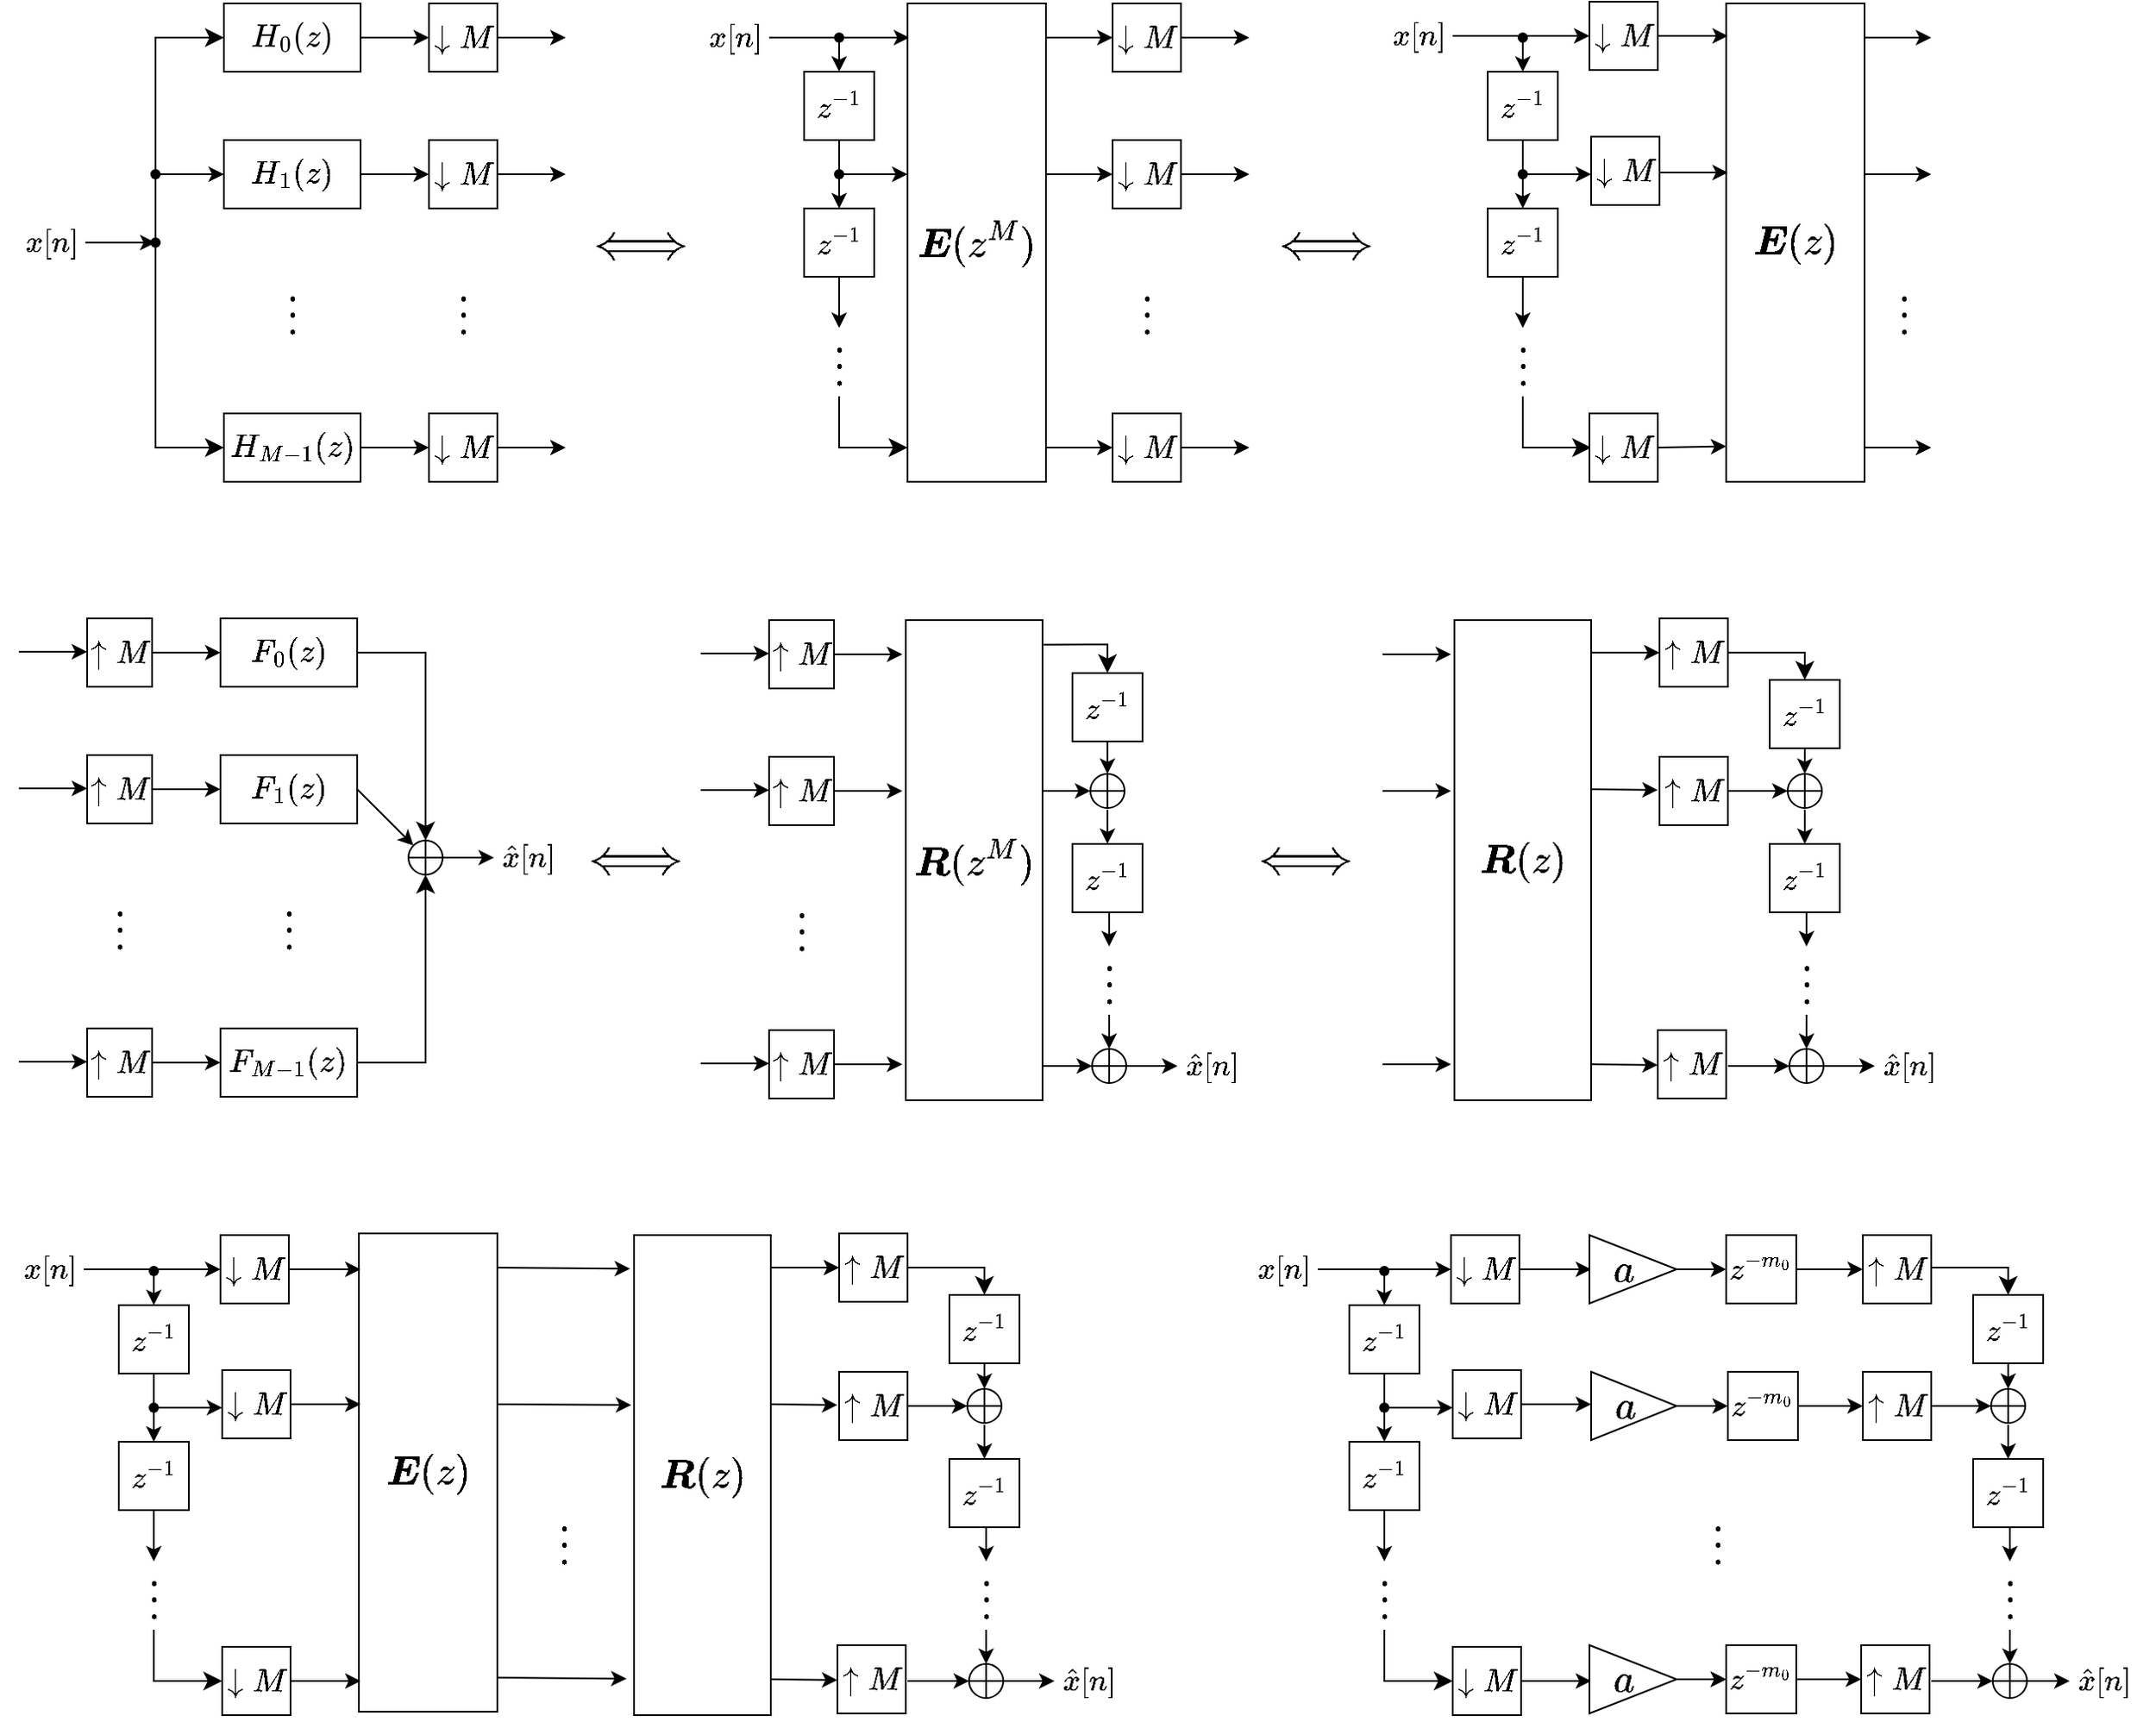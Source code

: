 <mxfile version="23.1.5" type="device">
  <diagram name="ページ1" id="hYsqTFoL2EBxsI7E6CY6">
    <mxGraphModel dx="794" dy="557" grid="1" gridSize="10" guides="1" tooltips="1" connect="1" arrows="1" fold="1" page="1" pageScale="1" pageWidth="827" pageHeight="1169" math="1" shadow="0">
      <root>
        <mxCell id="0" />
        <mxCell id="1" parent="0" />
        <mxCell id="-UbSz86vpk3sn-XPbI4o-3" value="&lt;font style=&quot;font-size: 16px;&quot;&gt;&lt;svg style=&quot;vertical-align: -0.566ex;&quot; xmlns:xlink=&quot;http://www.w3.org/1999/xlink&quot; viewBox=&quot;0 -750 2510.6 1000&quot; role=&quot;img&quot; height=&quot;2.262ex&quot; width=&quot;5.68ex&quot; xmlns=&quot;http://www.w3.org/2000/svg&quot;&gt;&lt;defs&gt;&lt;path d=&quot;M228 637Q194 637 192 641Q191 643 191 649Q191 673 202 682Q204 683 219 683Q260 681 355 681Q389 681 418 681T463 682T483 682Q499 682 499 672Q499 670 497 658Q492 641 487 638H485Q483 638 480 638T473 638T464 637T455 637Q416 636 405 634T387 623Q384 619 355 500Q348 474 340 442T328 395L324 380Q324 378 469 378H614L615 381Q615 384 646 504Q674 619 674 627T617 637Q594 637 587 639T580 648Q580 650 582 660Q586 677 588 679T604 682Q609 682 646 681T740 680Q802 680 835 681T871 682Q888 682 888 672Q888 645 876 638H874Q872 638 869 638T862 638T853 637T844 637Q805 636 794 634T776 623Q773 618 704 340T634 58Q634 51 638 51Q646 48 692 46H723Q729 38 729 37T726 19Q722 6 716 0H701Q664 2 567 2Q533 2 504 2T458 2T437 1Q420 1 420 10Q420 15 423 24Q428 43 433 45Q437 46 448 46H454Q481 46 514 49Q520 50 522 50T528 55T534 64T540 82T547 110T558 153Q565 181 569 198Q602 330 602 331T457 332H312L279 197Q245 63 245 58Q245 51 253 49T303 46H334Q340 38 340 37T337 19Q333 6 327 0H312Q275 2 178 2Q144 2 115 2T69 2T48 1Q31 1 31 10Q31 12 34 24Q39 43 44 45Q48 46 59 46H65Q92 46 125 49Q139 52 144 61Q147 65 216 339T285 628Q285 635 228 637Z&quot; id=&quot;MJX-19-TEX-I-1D43B&quot;&gt;&lt;/path&gt;&lt;path d=&quot;M96 585Q152 666 249 666Q297 666 345 640T423 548Q460 465 460 320Q460 165 417 83Q397 41 362 16T301 -15T250 -22Q224 -22 198 -16T137 16T82 83Q39 165 39 320Q39 494 96 585ZM321 597Q291 629 250 629Q208 629 178 597Q153 571 145 525T137 333Q137 175 145 125T181 46Q209 16 250 16Q290 16 318 46Q347 76 354 130T362 333Q362 478 354 524T321 597Z&quot; id=&quot;MJX-19-TEX-N-30&quot;&gt;&lt;/path&gt;&lt;path d=&quot;M94 250Q94 319 104 381T127 488T164 576T202 643T244 695T277 729T302 750H315H319Q333 750 333 741Q333 738 316 720T275 667T226 581T184 443T167 250T184 58T225 -81T274 -167T316 -220T333 -241Q333 -250 318 -250H315H302L274 -226Q180 -141 137 -14T94 250Z&quot; id=&quot;MJX-19-TEX-N-28&quot;&gt;&lt;/path&gt;&lt;path d=&quot;M347 338Q337 338 294 349T231 360Q211 360 197 356T174 346T162 335T155 324L153 320Q150 317 138 317Q117 317 117 325Q117 330 120 339Q133 378 163 406T229 440Q241 442 246 442Q271 442 291 425T329 392T367 375Q389 375 411 408T434 441Q435 442 449 442H462Q468 436 468 434Q468 430 463 420T449 399T432 377T418 358L411 349Q368 298 275 214T160 106L148 94L163 93Q185 93 227 82T290 71Q328 71 360 90T402 140Q406 149 409 151T424 153Q443 153 443 143Q443 138 442 134Q425 72 376 31T278 -11Q252 -11 232 6T193 40T155 57Q111 57 76 -3Q70 -11 59 -11H54H41Q35 -5 35 -2Q35 13 93 84Q132 129 225 214T340 322Q352 338 347 338Z&quot; id=&quot;MJX-19-TEX-I-1D467&quot;&gt;&lt;/path&gt;&lt;path d=&quot;M60 749L64 750Q69 750 74 750H86L114 726Q208 641 251 514T294 250Q294 182 284 119T261 12T224 -76T186 -143T145 -194T113 -227T90 -246Q87 -249 86 -250H74Q66 -250 63 -250T58 -247T55 -238Q56 -237 66 -225Q221 -64 221 250T66 725Q56 737 55 738Q55 746 60 749Z&quot; id=&quot;MJX-19-TEX-N-29&quot;&gt;&lt;/path&gt;&lt;/defs&gt;&lt;g transform=&quot;scale(1,-1)&quot; stroke-width=&quot;0&quot; fill=&quot;currentColor&quot; stroke=&quot;currentColor&quot;&gt;&lt;g data-mml-node=&quot;math&quot;&gt;&lt;g data-mml-node=&quot;msub&quot;&gt;&lt;g data-mml-node=&quot;mi&quot;&gt;&lt;use xlink:href=&quot;#MJX-19-TEX-I-1D43B&quot; data-c=&quot;1D43B&quot;&gt;&lt;/use&gt;&lt;/g&gt;&lt;g data-mjx-texclass=&quot;ORD&quot; transform=&quot;translate(864,-150) scale(0.707)&quot; data-mml-node=&quot;TeXAtom&quot;&gt;&lt;g data-mml-node=&quot;mn&quot;&gt;&lt;use xlink:href=&quot;#MJX-19-TEX-N-30&quot; data-c=&quot;30&quot;&gt;&lt;/use&gt;&lt;/g&gt;&lt;/g&gt;&lt;/g&gt;&lt;g transform=&quot;translate(1267.6,0)&quot; data-mml-node=&quot;mo&quot;&gt;&lt;use xlink:href=&quot;#MJX-19-TEX-N-28&quot; data-c=&quot;28&quot;&gt;&lt;/use&gt;&lt;/g&gt;&lt;g transform=&quot;translate(1656.6,0)&quot; data-mml-node=&quot;mi&quot;&gt;&lt;use xlink:href=&quot;#MJX-19-TEX-I-1D467&quot; data-c=&quot;1D467&quot;&gt;&lt;/use&gt;&lt;/g&gt;&lt;g transform=&quot;translate(2121.6,0)&quot; data-mml-node=&quot;mo&quot;&gt;&lt;use xlink:href=&quot;#MJX-19-TEX-N-29&quot; data-c=&quot;29&quot;&gt;&lt;/use&gt;&lt;/g&gt;&lt;/g&gt;&lt;/g&gt;&lt;/svg&gt;&lt;/font&gt;" style="rounded=0;whiteSpace=wrap;html=1;" parent="1" vertex="1">
          <mxGeometry x="200" y="78" width="80" height="40" as="geometry" />
        </mxCell>
        <mxCell id="-UbSz86vpk3sn-XPbI4o-4" value="&lt;font style=&quot;font-size: 16px;&quot;&gt;$$\downarrow&lt;br&gt;M$$&lt;/font&gt;" style="rounded=0;whiteSpace=wrap;html=1;" parent="1" vertex="1">
          <mxGeometry x="320" y="78" width="40" height="40" as="geometry" />
        </mxCell>
        <mxCell id="-UbSz86vpk3sn-XPbI4o-5" value="&lt;font style=&quot;font-size: 16px;&quot;&gt;$$\downarrow&lt;br&gt;M$$&lt;/font&gt;" style="rounded=0;whiteSpace=wrap;html=1;" parent="1" vertex="1">
          <mxGeometry x="320" y="158" width="40" height="40" as="geometry" />
        </mxCell>
        <mxCell id="-UbSz86vpk3sn-XPbI4o-6" value="&lt;font style=&quot;font-size: 16px;&quot;&gt;$$\downarrow&lt;br&gt;M$$&lt;/font&gt;" style="rounded=0;whiteSpace=wrap;html=1;" parent="1" vertex="1">
          <mxGeometry x="320" y="318" width="40" height="40" as="geometry" />
        </mxCell>
        <mxCell id="-UbSz86vpk3sn-XPbI4o-7" value="&lt;font style=&quot;font-size: 16px;&quot;&gt;$$H_{1}(z)$$&lt;/font&gt;" style="rounded=0;whiteSpace=wrap;html=1;" parent="1" vertex="1">
          <mxGeometry x="200" y="158" width="80" height="40" as="geometry" />
        </mxCell>
        <mxCell id="-UbSz86vpk3sn-XPbI4o-8" value="&lt;font style=&quot;font-size: 16px;&quot;&gt;$$H_{M-1}(z)$$&lt;/font&gt;" style="rounded=0;whiteSpace=wrap;html=1;" parent="1" vertex="1">
          <mxGeometry x="200" y="318" width="80" height="40" as="geometry" />
        </mxCell>
        <mxCell id="-UbSz86vpk3sn-XPbI4o-9" value="" style="shape=waypoint;sketch=0;fillStyle=solid;size=6;pointerEvents=1;points=[];fillColor=none;resizable=0;rotatable=0;perimeter=centerPerimeter;snapToPoint=1;" parent="1" vertex="1">
          <mxGeometry x="150" y="208" width="20" height="20" as="geometry" />
        </mxCell>
        <mxCell id="-UbSz86vpk3sn-XPbI4o-10" value="" style="edgeStyle=segmentEdgeStyle;endArrow=classic;html=1;curved=0;rounded=0;endSize=8;startSize=8;entryX=0;entryY=0.5;entryDx=0;entryDy=0;" parent="1" source="-UbSz86vpk3sn-XPbI4o-16" target="-UbSz86vpk3sn-XPbI4o-3" edge="1">
          <mxGeometry width="50" height="50" relative="1" as="geometry">
            <mxPoint x="160" y="218" as="sourcePoint" />
            <mxPoint x="430" y="258" as="targetPoint" />
            <Array as="points">
              <mxPoint x="160" y="98" />
            </Array>
          </mxGeometry>
        </mxCell>
        <mxCell id="-UbSz86vpk3sn-XPbI4o-11" value="" style="edgeStyle=segmentEdgeStyle;endArrow=classic;html=1;curved=0;rounded=0;endSize=8;startSize=8;entryX=0;entryY=0.5;entryDx=0;entryDy=0;" parent="1" target="-UbSz86vpk3sn-XPbI4o-8" edge="1">
          <mxGeometry width="50" height="50" relative="1" as="geometry">
            <mxPoint x="160" y="218" as="sourcePoint" />
            <mxPoint x="210" y="188" as="targetPoint" />
            <Array as="points">
              <mxPoint x="160" y="338" />
            </Array>
          </mxGeometry>
        </mxCell>
        <mxCell id="-UbSz86vpk3sn-XPbI4o-12" value="" style="endArrow=classic;html=1;rounded=0;entryX=0.233;entryY=0.667;entryDx=0;entryDy=0;entryPerimeter=0;" parent="1" source="-UbSz86vpk3sn-XPbI4o-19" target="-UbSz86vpk3sn-XPbI4o-9" edge="1">
          <mxGeometry width="50" height="50" relative="1" as="geometry">
            <mxPoint x="90" y="218" as="sourcePoint" />
            <mxPoint x="430" y="258" as="targetPoint" />
          </mxGeometry>
        </mxCell>
        <mxCell id="-UbSz86vpk3sn-XPbI4o-13" value="" style="endArrow=classic;html=1;rounded=0;exitX=1;exitY=0.5;exitDx=0;exitDy=0;entryX=0;entryY=0.5;entryDx=0;entryDy=0;" parent="1" source="-UbSz86vpk3sn-XPbI4o-3" target="-UbSz86vpk3sn-XPbI4o-4" edge="1">
          <mxGeometry width="50" height="50" relative="1" as="geometry">
            <mxPoint x="380" y="308" as="sourcePoint" />
            <mxPoint x="430" y="258" as="targetPoint" />
          </mxGeometry>
        </mxCell>
        <mxCell id="-UbSz86vpk3sn-XPbI4o-14" value="" style="endArrow=classic;html=1;rounded=0;exitX=1;exitY=0.5;exitDx=0;exitDy=0;entryX=0;entryY=0.5;entryDx=0;entryDy=0;" parent="1" source="-UbSz86vpk3sn-XPbI4o-7" target="-UbSz86vpk3sn-XPbI4o-5" edge="1">
          <mxGeometry width="50" height="50" relative="1" as="geometry">
            <mxPoint x="290" y="108" as="sourcePoint" />
            <mxPoint x="330" y="108" as="targetPoint" />
          </mxGeometry>
        </mxCell>
        <mxCell id="-UbSz86vpk3sn-XPbI4o-15" value="" style="endArrow=classic;html=1;rounded=0;exitX=1;exitY=0.5;exitDx=0;exitDy=0;entryX=0;entryY=0.5;entryDx=0;entryDy=0;" parent="1" source="-UbSz86vpk3sn-XPbI4o-8" target="-UbSz86vpk3sn-XPbI4o-6" edge="1">
          <mxGeometry width="50" height="50" relative="1" as="geometry">
            <mxPoint x="290" y="188" as="sourcePoint" />
            <mxPoint x="330" y="188" as="targetPoint" />
          </mxGeometry>
        </mxCell>
        <mxCell id="-UbSz86vpk3sn-XPbI4o-16" value="" style="shape=waypoint;sketch=0;fillStyle=solid;size=6;pointerEvents=1;points=[];fillColor=none;resizable=0;rotatable=0;perimeter=centerPerimeter;snapToPoint=1;" parent="1" vertex="1">
          <mxGeometry x="150" y="168" width="20" height="20" as="geometry" />
        </mxCell>
        <mxCell id="-UbSz86vpk3sn-XPbI4o-17" value="" style="endArrow=classic;html=1;rounded=0;exitX=0.633;exitY=0.867;exitDx=0;exitDy=0;exitPerimeter=0;entryX=0;entryY=0.5;entryDx=0;entryDy=0;" parent="1" source="-UbSz86vpk3sn-XPbI4o-16" target="-UbSz86vpk3sn-XPbI4o-7" edge="1">
          <mxGeometry width="50" height="50" relative="1" as="geometry">
            <mxPoint x="380" y="308" as="sourcePoint" />
            <mxPoint x="430" y="258" as="targetPoint" />
          </mxGeometry>
        </mxCell>
        <mxCell id="-UbSz86vpk3sn-XPbI4o-18" value="" style="endArrow=none;html=1;rounded=0;exitX=0.8;exitY=0.867;exitDx=0;exitDy=0;exitPerimeter=0;" parent="1" source="-UbSz86vpk3sn-XPbI4o-9" edge="1">
          <mxGeometry width="50" height="50" relative="1" as="geometry">
            <mxPoint x="380" y="308" as="sourcePoint" />
            <mxPoint x="160" y="178" as="targetPoint" />
          </mxGeometry>
        </mxCell>
        <mxCell id="-UbSz86vpk3sn-XPbI4o-19" value="&lt;font style=&quot;font-size: 15px;&quot;&gt;$$x[n]$$&lt;/font&gt;" style="text;html=1;align=center;verticalAlign=middle;whiteSpace=wrap;rounded=0;" parent="1" vertex="1">
          <mxGeometry x="79" y="203" width="40" height="30" as="geometry" />
        </mxCell>
        <mxCell id="-UbSz86vpk3sn-XPbI4o-33" value="" style="endArrow=classic;html=1;rounded=0;exitX=1;exitY=0.5;exitDx=0;exitDy=0;" parent="1" source="-UbSz86vpk3sn-XPbI4o-4" edge="1">
          <mxGeometry width="50" height="50" relative="1" as="geometry">
            <mxPoint x="430" y="308" as="sourcePoint" />
            <mxPoint x="400" y="98" as="targetPoint" />
          </mxGeometry>
        </mxCell>
        <mxCell id="-UbSz86vpk3sn-XPbI4o-34" value="" style="endArrow=classic;html=1;rounded=0;exitX=1;exitY=0.5;exitDx=0;exitDy=0;" parent="1" source="-UbSz86vpk3sn-XPbI4o-5" edge="1">
          <mxGeometry width="50" height="50" relative="1" as="geometry">
            <mxPoint x="410" y="108" as="sourcePoint" />
            <mxPoint x="400" y="178" as="targetPoint" />
          </mxGeometry>
        </mxCell>
        <mxCell id="-UbSz86vpk3sn-XPbI4o-35" value="" style="endArrow=classic;html=1;rounded=0;exitX=1;exitY=0.5;exitDx=0;exitDy=0;" parent="1" source="-UbSz86vpk3sn-XPbI4o-6" edge="1">
          <mxGeometry width="50" height="50" relative="1" as="geometry">
            <mxPoint x="410" y="188" as="sourcePoint" />
            <mxPoint x="400" y="338" as="targetPoint" />
          </mxGeometry>
        </mxCell>
        <mxCell id="-UbSz86vpk3sn-XPbI4o-38" value="&lt;font style=&quot;font-size: 20px;&quot;&gt;$$\vdots$$&lt;/font&gt;" style="text;html=1;align=center;verticalAlign=middle;whiteSpace=wrap;rounded=0;direction=north;" parent="1" vertex="1">
          <mxGeometry x="225" y="228" width="30" height="60" as="geometry" />
        </mxCell>
        <mxCell id="-UbSz86vpk3sn-XPbI4o-39" value="&lt;font style=&quot;font-size: 20px;&quot;&gt;$$\vdots$$&lt;/font&gt;" style="text;html=1;align=center;verticalAlign=middle;whiteSpace=wrap;rounded=0;direction=north;" parent="1" vertex="1">
          <mxGeometry x="325" y="228" width="30" height="60" as="geometry" />
        </mxCell>
        <mxCell id="-UbSz86vpk3sn-XPbI4o-42" value="&lt;font style=&quot;font-size: 16px;&quot;&gt;$$F_{0}(z)$$&lt;/font&gt;" style="rounded=0;whiteSpace=wrap;html=1;" parent="1" vertex="1">
          <mxGeometry x="198" y="438" width="80" height="40" as="geometry" />
        </mxCell>
        <mxCell id="-UbSz86vpk3sn-XPbI4o-43" value="&lt;font style=&quot;font-size: 16px;&quot;&gt;$$F_{1}(z)$$&lt;/font&gt;" style="rounded=0;whiteSpace=wrap;html=1;" parent="1" vertex="1">
          <mxGeometry x="198" y="518" width="80" height="40" as="geometry" />
        </mxCell>
        <mxCell id="-UbSz86vpk3sn-XPbI4o-44" value="&lt;font style=&quot;font-size: 16px;&quot;&gt;$$F_{M-1}(z)$$&lt;/font&gt;" style="rounded=0;whiteSpace=wrap;html=1;" parent="1" vertex="1">
          <mxGeometry x="198" y="678" width="80" height="40" as="geometry" />
        </mxCell>
        <mxCell id="-UbSz86vpk3sn-XPbI4o-45" value="&lt;font style=&quot;font-size: 16px;&quot;&gt;$$\uparrow&lt;br&gt;M$$&lt;/font&gt;" style="rounded=0;whiteSpace=wrap;html=1;" parent="1" vertex="1">
          <mxGeometry x="120" y="438" width="38" height="40" as="geometry" />
        </mxCell>
        <mxCell id="-UbSz86vpk3sn-XPbI4o-46" value="&lt;font style=&quot;font-size: 16px;&quot;&gt;$$\uparrow&lt;br&gt;M$$&lt;/font&gt;" style="rounded=0;whiteSpace=wrap;html=1;" parent="1" vertex="1">
          <mxGeometry x="120" y="518" width="38" height="40" as="geometry" />
        </mxCell>
        <mxCell id="-UbSz86vpk3sn-XPbI4o-47" value="&lt;font style=&quot;font-size: 16px;&quot;&gt;$$\uparrow&lt;br&gt;M$$&lt;/font&gt;" style="rounded=0;whiteSpace=wrap;html=1;" parent="1" vertex="1">
          <mxGeometry x="120" y="678" width="38" height="40" as="geometry" />
        </mxCell>
        <mxCell id="-UbSz86vpk3sn-XPbI4o-48" value="" style="endArrow=classic;html=1;rounded=0;exitX=1;exitY=0.5;exitDx=0;exitDy=0;entryX=0;entryY=0.5;entryDx=0;entryDy=0;" parent="1" source="-UbSz86vpk3sn-XPbI4o-45" target="-UbSz86vpk3sn-XPbI4o-42" edge="1">
          <mxGeometry width="50" height="50" relative="1" as="geometry">
            <mxPoint x="288" y="468" as="sourcePoint" />
            <mxPoint x="328" y="468" as="targetPoint" />
          </mxGeometry>
        </mxCell>
        <mxCell id="-UbSz86vpk3sn-XPbI4o-49" value="" style="endArrow=classic;html=1;rounded=0;exitX=1;exitY=0.5;exitDx=0;exitDy=0;entryX=0;entryY=0.5;entryDx=0;entryDy=0;" parent="1" source="-UbSz86vpk3sn-XPbI4o-46" target="-UbSz86vpk3sn-XPbI4o-43" edge="1">
          <mxGeometry width="50" height="50" relative="1" as="geometry">
            <mxPoint x="168" y="468" as="sourcePoint" />
            <mxPoint x="208" y="468" as="targetPoint" />
          </mxGeometry>
        </mxCell>
        <mxCell id="-UbSz86vpk3sn-XPbI4o-50" value="" style="endArrow=classic;html=1;rounded=0;exitX=1;exitY=0.5;exitDx=0;exitDy=0;entryX=0;entryY=0.5;entryDx=0;entryDy=0;" parent="1" source="-UbSz86vpk3sn-XPbI4o-47" target="-UbSz86vpk3sn-XPbI4o-44" edge="1">
          <mxGeometry width="50" height="50" relative="1" as="geometry">
            <mxPoint x="168" y="548" as="sourcePoint" />
            <mxPoint x="208" y="548" as="targetPoint" />
          </mxGeometry>
        </mxCell>
        <mxCell id="-UbSz86vpk3sn-XPbI4o-51" value="" style="edgeStyle=segmentEdgeStyle;endArrow=classic;html=1;curved=0;rounded=0;endSize=8;startSize=8;exitX=1;exitY=0.5;exitDx=0;exitDy=0;entryX=0.5;entryY=1;entryDx=0;entryDy=0;entryPerimeter=0;" parent="1" source="-UbSz86vpk3sn-XPbI4o-44" target="-UbSz86vpk3sn-XPbI4o-52" edge="1">
          <mxGeometry width="50" height="50" relative="1" as="geometry">
            <mxPoint x="208" y="738" as="sourcePoint" />
            <mxPoint x="318" y="638" as="targetPoint" />
            <Array as="points">
              <mxPoint x="318" y="698" />
            </Array>
          </mxGeometry>
        </mxCell>
        <mxCell id="-UbSz86vpk3sn-XPbI4o-52" value="" style="verticalLabelPosition=bottom;verticalAlign=top;html=1;shape=mxgraph.flowchart.summing_function;" parent="1" vertex="1">
          <mxGeometry x="308" y="568" width="20" height="20" as="geometry" />
        </mxCell>
        <mxCell id="-UbSz86vpk3sn-XPbI4o-53" value="" style="edgeStyle=segmentEdgeStyle;endArrow=classic;html=1;curved=0;rounded=0;endSize=8;startSize=8;entryX=0.5;entryY=0;entryDx=0;entryDy=0;exitX=1;exitY=0.5;exitDx=0;exitDy=0;entryPerimeter=0;" parent="1" source="-UbSz86vpk3sn-XPbI4o-42" target="-UbSz86vpk3sn-XPbI4o-52" edge="1">
          <mxGeometry width="50" height="50" relative="1" as="geometry">
            <mxPoint x="348" y="538" as="sourcePoint" />
            <mxPoint x="388" y="458" as="targetPoint" />
            <Array as="points" />
          </mxGeometry>
        </mxCell>
        <mxCell id="-UbSz86vpk3sn-XPbI4o-54" value="" style="endArrow=classic;html=1;rounded=0;exitX=1;exitY=0.5;exitDx=0;exitDy=0;entryX=0.145;entryY=0.145;entryDx=0;entryDy=0;entryPerimeter=0;" parent="1" source="-UbSz86vpk3sn-XPbI4o-43" target="-UbSz86vpk3sn-XPbI4o-52" edge="1">
          <mxGeometry width="50" height="50" relative="1" as="geometry">
            <mxPoint x="28" y="668" as="sourcePoint" />
            <mxPoint x="78" y="618" as="targetPoint" />
          </mxGeometry>
        </mxCell>
        <mxCell id="-UbSz86vpk3sn-XPbI4o-55" value="" style="endArrow=classic;html=1;rounded=0;exitX=1;exitY=0.5;exitDx=0;exitDy=0;exitPerimeter=0;entryX=0;entryY=0.5;entryDx=0;entryDy=0;" parent="1" source="-UbSz86vpk3sn-XPbI4o-52" target="-UbSz86vpk3sn-XPbI4o-56" edge="1">
          <mxGeometry width="50" height="50" relative="1" as="geometry">
            <mxPoint x="328" y="577.5" as="sourcePoint" />
            <mxPoint x="368" y="578" as="targetPoint" />
          </mxGeometry>
        </mxCell>
        <mxCell id="-UbSz86vpk3sn-XPbI4o-56" value="&lt;font style=&quot;font-size: 15px;&quot;&gt;$$\hat{x}[n]$$&lt;/font&gt;" style="text;html=1;align=center;verticalAlign=middle;whiteSpace=wrap;rounded=0;" parent="1" vertex="1">
          <mxGeometry x="358" y="563" width="40" height="30" as="geometry" />
        </mxCell>
        <mxCell id="-UbSz86vpk3sn-XPbI4o-57" value="&lt;font style=&quot;font-size: 20px;&quot;&gt;$$\vdots$$&lt;/font&gt;" style="text;html=1;align=center;verticalAlign=middle;whiteSpace=wrap;rounded=0;direction=north;" parent="1" vertex="1">
          <mxGeometry x="124" y="588" width="30" height="60" as="geometry" />
        </mxCell>
        <mxCell id="-UbSz86vpk3sn-XPbI4o-58" value="&lt;font style=&quot;font-size: 20px;&quot;&gt;$$\vdots$$&lt;/font&gt;" style="text;html=1;align=center;verticalAlign=middle;whiteSpace=wrap;rounded=0;direction=north;" parent="1" vertex="1">
          <mxGeometry x="223" y="588" width="30" height="60" as="geometry" />
        </mxCell>
        <mxCell id="-UbSz86vpk3sn-XPbI4o-59" value="" style="endArrow=classic;html=1;rounded=0;exitX=1;exitY=0.5;exitDx=0;exitDy=0;" parent="1" edge="1">
          <mxGeometry width="50" height="50" relative="1" as="geometry">
            <mxPoint x="80" y="457.5" as="sourcePoint" />
            <mxPoint x="120" y="457.5" as="targetPoint" />
          </mxGeometry>
        </mxCell>
        <mxCell id="-UbSz86vpk3sn-XPbI4o-60" value="" style="endArrow=classic;html=1;rounded=0;exitX=1;exitY=0.5;exitDx=0;exitDy=0;" parent="1" edge="1">
          <mxGeometry width="50" height="50" relative="1" as="geometry">
            <mxPoint x="80" y="537.5" as="sourcePoint" />
            <mxPoint x="120" y="537.5" as="targetPoint" />
          </mxGeometry>
        </mxCell>
        <mxCell id="-UbSz86vpk3sn-XPbI4o-61" value="" style="endArrow=classic;html=1;rounded=0;exitX=1;exitY=0.5;exitDx=0;exitDy=0;" parent="1" edge="1">
          <mxGeometry width="50" height="50" relative="1" as="geometry">
            <mxPoint x="80" y="697.5" as="sourcePoint" />
            <mxPoint x="120" y="697.5" as="targetPoint" />
          </mxGeometry>
        </mxCell>
        <mxCell id="-UbSz86vpk3sn-XPbI4o-63" value="&lt;font style=&quot;font-size: 16px;&quot;&gt;$$\downarrow&lt;br&gt;M$$&lt;/font&gt;" style="rounded=0;whiteSpace=wrap;html=1;" parent="1" vertex="1">
          <mxGeometry x="720" y="78" width="40" height="40" as="geometry" />
        </mxCell>
        <mxCell id="-UbSz86vpk3sn-XPbI4o-64" value="&lt;font style=&quot;font-size: 16px;&quot;&gt;$$\downarrow&lt;br&gt;M$$&lt;/font&gt;" style="rounded=0;whiteSpace=wrap;html=1;" parent="1" vertex="1">
          <mxGeometry x="720" y="158" width="40" height="40" as="geometry" />
        </mxCell>
        <mxCell id="-UbSz86vpk3sn-XPbI4o-65" value="&lt;font style=&quot;font-size: 16px;&quot;&gt;$$\downarrow&lt;br&gt;M$$&lt;/font&gt;" style="rounded=0;whiteSpace=wrap;html=1;" parent="1" vertex="1">
          <mxGeometry x="720" y="318" width="40" height="40" as="geometry" />
        </mxCell>
        <mxCell id="-UbSz86vpk3sn-XPbI4o-68" value="" style="shape=waypoint;sketch=0;fillStyle=solid;size=6;pointerEvents=1;points=[];fillColor=none;resizable=0;rotatable=0;perimeter=centerPerimeter;snapToPoint=1;" parent="1" vertex="1">
          <mxGeometry x="550" y="88" width="20" height="20" as="geometry" />
        </mxCell>
        <mxCell id="-UbSz86vpk3sn-XPbI4o-71" value="" style="endArrow=classic;html=1;rounded=0;" parent="1" source="-UbSz86vpk3sn-XPbI4o-78" edge="1">
          <mxGeometry width="50" height="50" relative="1" as="geometry">
            <mxPoint x="490" y="98" as="sourcePoint" />
            <mxPoint x="601" y="98" as="targetPoint" />
          </mxGeometry>
        </mxCell>
        <mxCell id="-UbSz86vpk3sn-XPbI4o-72" value="" style="endArrow=classic;html=1;rounded=0;entryX=0;entryY=0.5;entryDx=0;entryDy=0;" parent="1" target="-UbSz86vpk3sn-XPbI4o-63" edge="1">
          <mxGeometry width="50" height="50" relative="1" as="geometry">
            <mxPoint x="681" y="98" as="sourcePoint" />
            <mxPoint x="830" y="258" as="targetPoint" />
          </mxGeometry>
        </mxCell>
        <mxCell id="-UbSz86vpk3sn-XPbI4o-73" value="" style="endArrow=classic;html=1;rounded=0;exitX=1;exitY=0.5;exitDx=0;exitDy=0;entryX=0;entryY=0.5;entryDx=0;entryDy=0;" parent="1" target="-UbSz86vpk3sn-XPbI4o-64" edge="1">
          <mxGeometry width="50" height="50" relative="1" as="geometry">
            <mxPoint x="680" y="178" as="sourcePoint" />
            <mxPoint x="730" y="108" as="targetPoint" />
          </mxGeometry>
        </mxCell>
        <mxCell id="-UbSz86vpk3sn-XPbI4o-74" value="" style="endArrow=classic;html=1;rounded=0;exitX=1;exitY=0.5;exitDx=0;exitDy=0;entryX=0;entryY=0.5;entryDx=0;entryDy=0;" parent="1" target="-UbSz86vpk3sn-XPbI4o-65" edge="1">
          <mxGeometry width="50" height="50" relative="1" as="geometry">
            <mxPoint x="680" y="338" as="sourcePoint" />
            <mxPoint x="730" y="188" as="targetPoint" />
          </mxGeometry>
        </mxCell>
        <mxCell id="-UbSz86vpk3sn-XPbI4o-75" value="" style="shape=waypoint;sketch=0;fillStyle=solid;size=6;pointerEvents=1;points=[];fillColor=none;resizable=0;rotatable=0;perimeter=centerPerimeter;snapToPoint=1;" parent="1" vertex="1">
          <mxGeometry x="550" y="168" width="20" height="20" as="geometry" />
        </mxCell>
        <mxCell id="-UbSz86vpk3sn-XPbI4o-76" value="" style="endArrow=classic;html=1;rounded=0;exitX=0.633;exitY=0.867;exitDx=0;exitDy=0;exitPerimeter=0;entryX=0;entryY=0.5;entryDx=0;entryDy=0;" parent="1" source="-UbSz86vpk3sn-XPbI4o-75" edge="1">
          <mxGeometry width="50" height="50" relative="1" as="geometry">
            <mxPoint x="780" y="308" as="sourcePoint" />
            <mxPoint x="600" y="178" as="targetPoint" />
          </mxGeometry>
        </mxCell>
        <mxCell id="-UbSz86vpk3sn-XPbI4o-78" value="&lt;font style=&quot;font-size: 15px;&quot;&gt;$$x[n]$$&lt;/font&gt;" style="text;html=1;align=center;verticalAlign=middle;whiteSpace=wrap;rounded=0;" parent="1" vertex="1">
          <mxGeometry x="479" y="83" width="40" height="30" as="geometry" />
        </mxCell>
        <mxCell id="-UbSz86vpk3sn-XPbI4o-79" value="" style="endArrow=classic;html=1;rounded=0;exitX=1;exitY=0.5;exitDx=0;exitDy=0;" parent="1" source="-UbSz86vpk3sn-XPbI4o-63" edge="1">
          <mxGeometry width="50" height="50" relative="1" as="geometry">
            <mxPoint x="830" y="308" as="sourcePoint" />
            <mxPoint x="800" y="98" as="targetPoint" />
          </mxGeometry>
        </mxCell>
        <mxCell id="-UbSz86vpk3sn-XPbI4o-80" value="" style="endArrow=classic;html=1;rounded=0;exitX=1;exitY=0.5;exitDx=0;exitDy=0;" parent="1" source="-UbSz86vpk3sn-XPbI4o-64" edge="1">
          <mxGeometry width="50" height="50" relative="1" as="geometry">
            <mxPoint x="810" y="108" as="sourcePoint" />
            <mxPoint x="800" y="178" as="targetPoint" />
          </mxGeometry>
        </mxCell>
        <mxCell id="-UbSz86vpk3sn-XPbI4o-81" value="" style="endArrow=classic;html=1;rounded=0;exitX=1;exitY=0.5;exitDx=0;exitDy=0;" parent="1" source="-UbSz86vpk3sn-XPbI4o-65" edge="1">
          <mxGeometry width="50" height="50" relative="1" as="geometry">
            <mxPoint x="810" y="188" as="sourcePoint" />
            <mxPoint x="800" y="338" as="targetPoint" />
          </mxGeometry>
        </mxCell>
        <mxCell id="-UbSz86vpk3sn-XPbI4o-83" value="&lt;font style=&quot;font-size: 20px;&quot;&gt;$$\vdots$$&lt;/font&gt;" style="text;html=1;align=center;verticalAlign=middle;whiteSpace=wrap;rounded=0;direction=north;" parent="1" vertex="1">
          <mxGeometry x="725" y="228" width="30" height="60" as="geometry" />
        </mxCell>
        <mxCell id="-UbSz86vpk3sn-XPbI4o-85" value="&lt;font style=&quot;font-size: 15px;&quot;&gt;$$z^{-1}$$&lt;/font&gt;" style="rounded=0;whiteSpace=wrap;html=1;" parent="1" vertex="1">
          <mxGeometry x="539.5" y="118" width="41" height="40" as="geometry" />
        </mxCell>
        <mxCell id="-UbSz86vpk3sn-XPbI4o-86" value="&lt;font style=&quot;font-size: 15px;&quot;&gt;$$z^{-1}$$&lt;/font&gt;" style="rounded=0;whiteSpace=wrap;html=1;" parent="1" vertex="1">
          <mxGeometry x="539.5" y="198" width="41" height="40" as="geometry" />
        </mxCell>
        <mxCell id="-UbSz86vpk3sn-XPbI4o-87" value="" style="endArrow=classic;html=1;rounded=0;exitX=0.65;exitY=0.8;exitDx=0;exitDy=0;exitPerimeter=0;entryX=0.5;entryY=0;entryDx=0;entryDy=0;" parent="1" source="-UbSz86vpk3sn-XPbI4o-68" target="-UbSz86vpk3sn-XPbI4o-85" edge="1">
          <mxGeometry width="50" height="50" relative="1" as="geometry">
            <mxPoint x="540.5" y="48" as="sourcePoint" />
            <mxPoint x="580.5" y="48" as="targetPoint" />
          </mxGeometry>
        </mxCell>
        <mxCell id="-UbSz86vpk3sn-XPbI4o-89" value="" style="endArrow=classic;html=1;rounded=0;exitX=0.5;exitY=1;exitDx=0;exitDy=0;entryX=0.5;entryY=0;entryDx=0;entryDy=0;" parent="1" source="-UbSz86vpk3sn-XPbI4o-85" target="-UbSz86vpk3sn-XPbI4o-86" edge="1">
          <mxGeometry width="50" height="50" relative="1" as="geometry">
            <mxPoint x="499.5" y="177.5" as="sourcePoint" />
            <mxPoint x="539.5" y="177.5" as="targetPoint" />
          </mxGeometry>
        </mxCell>
        <mxCell id="-UbSz86vpk3sn-XPbI4o-91" value="&lt;font style=&quot;font-size: 20px;&quot;&gt;$$\vdots$$&lt;/font&gt;" style="text;html=1;align=center;verticalAlign=middle;whiteSpace=wrap;rounded=0;direction=north;" parent="1" vertex="1">
          <mxGeometry x="545" y="268" width="30" height="40" as="geometry" />
        </mxCell>
        <mxCell id="-UbSz86vpk3sn-XPbI4o-92" value="" style="endArrow=classic;html=1;rounded=0;entryX=1;entryY=0.5;entryDx=0;entryDy=0;" parent="1" target="-UbSz86vpk3sn-XPbI4o-91" edge="1">
          <mxGeometry width="50" height="50" relative="1" as="geometry">
            <mxPoint x="560" y="238" as="sourcePoint" />
            <mxPoint x="610" y="188" as="targetPoint" />
          </mxGeometry>
        </mxCell>
        <mxCell id="-UbSz86vpk3sn-XPbI4o-94" value="" style="edgeStyle=segmentEdgeStyle;endArrow=classic;html=1;curved=0;rounded=0;endSize=8;startSize=8;exitX=0;exitY=0.5;exitDx=0;exitDy=0;entryX=0;entryY=0.5;entryDx=0;entryDy=0;" parent="1" source="-UbSz86vpk3sn-XPbI4o-91" edge="1">
          <mxGeometry width="50" height="50" relative="1" as="geometry">
            <mxPoint x="711" y="288" as="sourcePoint" />
            <mxPoint x="600" y="338" as="targetPoint" />
            <Array as="points">
              <mxPoint x="560" y="338" />
            </Array>
          </mxGeometry>
        </mxCell>
        <mxCell id="-UbSz86vpk3sn-XPbI4o-96" value="&lt;font style=&quot;font-size: 20px;&quot;&gt;$$\boldsymbol{E}(z^{M})$$&lt;/font&gt;" style="rounded=0;whiteSpace=wrap;html=1;" parent="1" vertex="1">
          <mxGeometry x="600" y="78" width="81" height="280" as="geometry" />
        </mxCell>
        <mxCell id="-UbSz86vpk3sn-XPbI4o-100" value="" style="shape=waypoint;sketch=0;fillStyle=solid;size=6;pointerEvents=1;points=[];fillColor=none;resizable=0;rotatable=0;perimeter=centerPerimeter;snapToPoint=1;" parent="1" vertex="1">
          <mxGeometry x="950" y="88" width="20" height="20" as="geometry" />
        </mxCell>
        <mxCell id="-UbSz86vpk3sn-XPbI4o-101" value="" style="endArrow=classic;html=1;rounded=0;entryX=0;entryY=0.5;entryDx=0;entryDy=0;" parent="1" source="-UbSz86vpk3sn-XPbI4o-107" target="-UbSz86vpk3sn-XPbI4o-209" edge="1">
          <mxGeometry width="50" height="50" relative="1" as="geometry">
            <mxPoint x="890" y="98" as="sourcePoint" />
            <mxPoint x="1001" y="98" as="targetPoint" />
          </mxGeometry>
        </mxCell>
        <mxCell id="-UbSz86vpk3sn-XPbI4o-102" value="" style="endArrow=classic;html=1;rounded=0;entryX=0;entryY=0.5;entryDx=0;entryDy=0;" parent="1" edge="1">
          <mxGeometry width="50" height="50" relative="1" as="geometry">
            <mxPoint x="1160" y="98" as="sourcePoint" />
            <mxPoint x="1199" y="98" as="targetPoint" />
          </mxGeometry>
        </mxCell>
        <mxCell id="-UbSz86vpk3sn-XPbI4o-103" value="" style="endArrow=classic;html=1;rounded=0;exitX=1;exitY=0.5;exitDx=0;exitDy=0;entryX=0;entryY=0.5;entryDx=0;entryDy=0;" parent="1" edge="1">
          <mxGeometry width="50" height="50" relative="1" as="geometry">
            <mxPoint x="1159" y="178" as="sourcePoint" />
            <mxPoint x="1199" y="178" as="targetPoint" />
          </mxGeometry>
        </mxCell>
        <mxCell id="-UbSz86vpk3sn-XPbI4o-104" value="" style="endArrow=classic;html=1;rounded=0;exitX=1;exitY=0.5;exitDx=0;exitDy=0;entryX=0;entryY=0.5;entryDx=0;entryDy=0;" parent="1" edge="1">
          <mxGeometry width="50" height="50" relative="1" as="geometry">
            <mxPoint x="1159" y="338" as="sourcePoint" />
            <mxPoint x="1199" y="338" as="targetPoint" />
          </mxGeometry>
        </mxCell>
        <mxCell id="-UbSz86vpk3sn-XPbI4o-105" value="" style="shape=waypoint;sketch=0;fillStyle=solid;size=6;pointerEvents=1;points=[];fillColor=none;resizable=0;rotatable=0;perimeter=centerPerimeter;snapToPoint=1;" parent="1" vertex="1">
          <mxGeometry x="950" y="168" width="20" height="20" as="geometry" />
        </mxCell>
        <mxCell id="-UbSz86vpk3sn-XPbI4o-106" value="" style="endArrow=classic;html=1;rounded=0;exitX=0.633;exitY=0.867;exitDx=0;exitDy=0;exitPerimeter=0;entryX=0;entryY=0.5;entryDx=0;entryDy=0;" parent="1" source="-UbSz86vpk3sn-XPbI4o-105" edge="1">
          <mxGeometry width="50" height="50" relative="1" as="geometry">
            <mxPoint x="1180" y="308" as="sourcePoint" />
            <mxPoint x="1000" y="178" as="targetPoint" />
          </mxGeometry>
        </mxCell>
        <mxCell id="-UbSz86vpk3sn-XPbI4o-107" value="&lt;font style=&quot;font-size: 15px;&quot;&gt;$$x[n]$$&lt;/font&gt;" style="text;html=1;align=center;verticalAlign=middle;whiteSpace=wrap;rounded=0;" parent="1" vertex="1">
          <mxGeometry x="879" y="82" width="40" height="30" as="geometry" />
        </mxCell>
        <mxCell id="-UbSz86vpk3sn-XPbI4o-111" value="&lt;font style=&quot;font-size: 20px;&quot;&gt;$$\vdots$$&lt;/font&gt;" style="text;html=1;align=center;verticalAlign=middle;whiteSpace=wrap;rounded=0;direction=north;" parent="1" vertex="1">
          <mxGeometry x="1168" y="228" width="30" height="60" as="geometry" />
        </mxCell>
        <mxCell id="-UbSz86vpk3sn-XPbI4o-112" value="&lt;font style=&quot;font-size: 15px;&quot;&gt;$$z^{-1}$$&lt;/font&gt;" style="rounded=0;whiteSpace=wrap;html=1;" parent="1" vertex="1">
          <mxGeometry x="939.5" y="118" width="41" height="40" as="geometry" />
        </mxCell>
        <mxCell id="-UbSz86vpk3sn-XPbI4o-113" value="&lt;font style=&quot;font-size: 15px;&quot;&gt;$$z^{-1}$$&lt;/font&gt;" style="rounded=0;whiteSpace=wrap;html=1;" parent="1" vertex="1">
          <mxGeometry x="939.5" y="198" width="41" height="40" as="geometry" />
        </mxCell>
        <mxCell id="-UbSz86vpk3sn-XPbI4o-114" value="" style="endArrow=classic;html=1;rounded=0;exitX=0.65;exitY=0.8;exitDx=0;exitDy=0;exitPerimeter=0;entryX=0.5;entryY=0;entryDx=0;entryDy=0;" parent="1" source="-UbSz86vpk3sn-XPbI4o-100" target="-UbSz86vpk3sn-XPbI4o-112" edge="1">
          <mxGeometry width="50" height="50" relative="1" as="geometry">
            <mxPoint x="940.5" y="48" as="sourcePoint" />
            <mxPoint x="980.5" y="48" as="targetPoint" />
          </mxGeometry>
        </mxCell>
        <mxCell id="-UbSz86vpk3sn-XPbI4o-115" value="" style="endArrow=classic;html=1;rounded=0;exitX=0.5;exitY=1;exitDx=0;exitDy=0;entryX=0.5;entryY=0;entryDx=0;entryDy=0;" parent="1" source="-UbSz86vpk3sn-XPbI4o-112" target="-UbSz86vpk3sn-XPbI4o-113" edge="1">
          <mxGeometry width="50" height="50" relative="1" as="geometry">
            <mxPoint x="899.5" y="177.5" as="sourcePoint" />
            <mxPoint x="939.5" y="177.5" as="targetPoint" />
          </mxGeometry>
        </mxCell>
        <mxCell id="-UbSz86vpk3sn-XPbI4o-116" value="&lt;font style=&quot;font-size: 20px;&quot;&gt;$$\vdots$$&lt;/font&gt;" style="text;html=1;align=center;verticalAlign=middle;whiteSpace=wrap;rounded=0;direction=north;" parent="1" vertex="1">
          <mxGeometry x="945" y="268" width="30" height="40" as="geometry" />
        </mxCell>
        <mxCell id="-UbSz86vpk3sn-XPbI4o-117" value="" style="endArrow=classic;html=1;rounded=0;entryX=1;entryY=0.5;entryDx=0;entryDy=0;" parent="1" target="-UbSz86vpk3sn-XPbI4o-116" edge="1">
          <mxGeometry width="50" height="50" relative="1" as="geometry">
            <mxPoint x="960" y="238" as="sourcePoint" />
            <mxPoint x="1010" y="188" as="targetPoint" />
          </mxGeometry>
        </mxCell>
        <mxCell id="-UbSz86vpk3sn-XPbI4o-118" value="" style="edgeStyle=segmentEdgeStyle;endArrow=classic;html=1;curved=0;rounded=0;endSize=8;startSize=8;exitX=0;exitY=0.5;exitDx=0;exitDy=0;entryX=0;entryY=0.5;entryDx=0;entryDy=0;" parent="1" source="-UbSz86vpk3sn-XPbI4o-116" edge="1">
          <mxGeometry width="50" height="50" relative="1" as="geometry">
            <mxPoint x="1111" y="288" as="sourcePoint" />
            <mxPoint x="1000" y="338" as="targetPoint" />
            <Array as="points">
              <mxPoint x="960" y="338" />
            </Array>
          </mxGeometry>
        </mxCell>
        <mxCell id="-UbSz86vpk3sn-XPbI4o-119" value="&lt;font style=&quot;font-size: 20px;&quot;&gt;$$\boldsymbol{E}(z)$$&lt;/font&gt;" style="rounded=0;whiteSpace=wrap;html=1;" parent="1" vertex="1">
          <mxGeometry x="1079" y="78" width="81" height="280" as="geometry" />
        </mxCell>
        <mxCell id="-UbSz86vpk3sn-XPbI4o-123" value="&lt;font style=&quot;font-size: 16px;&quot;&gt;$$\uparrow&lt;br&gt;M$$&lt;/font&gt;" style="rounded=0;whiteSpace=wrap;html=1;" parent="1" vertex="1">
          <mxGeometry x="519" y="439" width="38" height="40" as="geometry" />
        </mxCell>
        <mxCell id="-UbSz86vpk3sn-XPbI4o-124" value="&lt;font style=&quot;font-size: 16px;&quot;&gt;$$\uparrow&lt;br&gt;M$$&lt;/font&gt;" style="rounded=0;whiteSpace=wrap;html=1;" parent="1" vertex="1">
          <mxGeometry x="519" y="519" width="38" height="40" as="geometry" />
        </mxCell>
        <mxCell id="-UbSz86vpk3sn-XPbI4o-125" value="&lt;font style=&quot;font-size: 16px;&quot;&gt;$$\uparrow&lt;br&gt;M$$&lt;/font&gt;" style="rounded=0;whiteSpace=wrap;html=1;" parent="1" vertex="1">
          <mxGeometry x="519" y="679" width="38" height="40" as="geometry" />
        </mxCell>
        <mxCell id="-UbSz86vpk3sn-XPbI4o-126" value="" style="endArrow=classic;html=1;rounded=0;exitX=1;exitY=0.5;exitDx=0;exitDy=0;entryX=0;entryY=0.5;entryDx=0;entryDy=0;" parent="1" source="-UbSz86vpk3sn-XPbI4o-123" edge="1">
          <mxGeometry width="50" height="50" relative="1" as="geometry">
            <mxPoint x="687" y="469" as="sourcePoint" />
            <mxPoint x="597" y="459" as="targetPoint" />
          </mxGeometry>
        </mxCell>
        <mxCell id="-UbSz86vpk3sn-XPbI4o-127" value="" style="endArrow=classic;html=1;rounded=0;exitX=1;exitY=0.5;exitDx=0;exitDy=0;entryX=0;entryY=0.5;entryDx=0;entryDy=0;" parent="1" source="-UbSz86vpk3sn-XPbI4o-124" edge="1">
          <mxGeometry width="50" height="50" relative="1" as="geometry">
            <mxPoint x="567" y="469" as="sourcePoint" />
            <mxPoint x="597" y="539" as="targetPoint" />
          </mxGeometry>
        </mxCell>
        <mxCell id="-UbSz86vpk3sn-XPbI4o-128" value="" style="endArrow=classic;html=1;rounded=0;exitX=1;exitY=0.5;exitDx=0;exitDy=0;entryX=0;entryY=0.5;entryDx=0;entryDy=0;" parent="1" source="-UbSz86vpk3sn-XPbI4o-125" edge="1">
          <mxGeometry width="50" height="50" relative="1" as="geometry">
            <mxPoint x="567" y="549" as="sourcePoint" />
            <mxPoint x="597" y="699" as="targetPoint" />
          </mxGeometry>
        </mxCell>
        <mxCell id="-UbSz86vpk3sn-XPbI4o-130" value="" style="verticalLabelPosition=bottom;verticalAlign=top;html=1;shape=mxgraph.flowchart.summing_function;" parent="1" vertex="1">
          <mxGeometry x="708" y="690" width="20" height="20" as="geometry" />
        </mxCell>
        <mxCell id="-UbSz86vpk3sn-XPbI4o-133" value="" style="endArrow=classic;html=1;rounded=0;exitX=1;exitY=0.5;exitDx=0;exitDy=0;exitPerimeter=0;entryX=0;entryY=0.5;entryDx=0;entryDy=0;" parent="1" source="-UbSz86vpk3sn-XPbI4o-130" target="-UbSz86vpk3sn-XPbI4o-134" edge="1">
          <mxGeometry width="50" height="50" relative="1" as="geometry">
            <mxPoint x="728" y="699.5" as="sourcePoint" />
            <mxPoint x="768" y="700" as="targetPoint" />
          </mxGeometry>
        </mxCell>
        <mxCell id="-UbSz86vpk3sn-XPbI4o-134" value="&lt;font style=&quot;font-size: 15px;&quot;&gt;$$\hat{x}[n]$$&lt;/font&gt;" style="text;html=1;align=center;verticalAlign=middle;whiteSpace=wrap;rounded=0;" parent="1" vertex="1">
          <mxGeometry x="758" y="685" width="40" height="30" as="geometry" />
        </mxCell>
        <mxCell id="-UbSz86vpk3sn-XPbI4o-135" value="&lt;font style=&quot;font-size: 20px;&quot;&gt;$$\vdots$$&lt;/font&gt;" style="text;html=1;align=center;verticalAlign=middle;whiteSpace=wrap;rounded=0;direction=north;" parent="1" vertex="1">
          <mxGeometry x="523" y="589" width="30" height="60" as="geometry" />
        </mxCell>
        <mxCell id="-UbSz86vpk3sn-XPbI4o-137" value="" style="endArrow=classic;html=1;rounded=0;exitX=1;exitY=0.5;exitDx=0;exitDy=0;" parent="1" edge="1">
          <mxGeometry width="50" height="50" relative="1" as="geometry">
            <mxPoint x="479" y="458.5" as="sourcePoint" />
            <mxPoint x="519" y="458.5" as="targetPoint" />
          </mxGeometry>
        </mxCell>
        <mxCell id="-UbSz86vpk3sn-XPbI4o-138" value="" style="endArrow=classic;html=1;rounded=0;exitX=1;exitY=0.5;exitDx=0;exitDy=0;" parent="1" edge="1">
          <mxGeometry width="50" height="50" relative="1" as="geometry">
            <mxPoint x="479" y="538.5" as="sourcePoint" />
            <mxPoint x="519" y="538.5" as="targetPoint" />
          </mxGeometry>
        </mxCell>
        <mxCell id="-UbSz86vpk3sn-XPbI4o-139" value="" style="endArrow=classic;html=1;rounded=0;exitX=1;exitY=0.5;exitDx=0;exitDy=0;" parent="1" edge="1">
          <mxGeometry width="50" height="50" relative="1" as="geometry">
            <mxPoint x="479" y="698.5" as="sourcePoint" />
            <mxPoint x="519" y="698.5" as="targetPoint" />
          </mxGeometry>
        </mxCell>
        <mxCell id="-UbSz86vpk3sn-XPbI4o-140" value="&lt;font style=&quot;font-size: 20px;&quot;&gt;$$\boldsymbol{R}(z^{M})$$&lt;/font&gt;" style="rounded=0;whiteSpace=wrap;html=1;" parent="1" vertex="1">
          <mxGeometry x="599" y="439" width="80" height="281" as="geometry" />
        </mxCell>
        <mxCell id="-UbSz86vpk3sn-XPbI4o-141" value="&lt;font style=&quot;font-size: 15px;&quot;&gt;$$z^{-1}$$&lt;/font&gt;" style="rounded=0;whiteSpace=wrap;html=1;" parent="1" vertex="1">
          <mxGeometry x="696.5" y="470" width="41" height="40" as="geometry" />
        </mxCell>
        <mxCell id="-UbSz86vpk3sn-XPbI4o-142" value="&lt;font style=&quot;font-size: 15px;&quot;&gt;$$z^{-1}$$&lt;/font&gt;" style="rounded=0;whiteSpace=wrap;html=1;" parent="1" vertex="1">
          <mxGeometry x="696.5" y="570" width="41" height="40" as="geometry" />
        </mxCell>
        <mxCell id="-UbSz86vpk3sn-XPbI4o-143" value="" style="verticalLabelPosition=bottom;verticalAlign=top;html=1;shape=mxgraph.flowchart.summing_function;" parent="1" vertex="1">
          <mxGeometry x="707" y="529" width="20" height="20" as="geometry" />
        </mxCell>
        <mxCell id="-UbSz86vpk3sn-XPbI4o-144" value="&lt;font style=&quot;font-size: 20px;&quot;&gt;$$\vdots$$&lt;/font&gt;" style="text;html=1;align=center;verticalAlign=middle;whiteSpace=wrap;rounded=0;direction=north;" parent="1" vertex="1">
          <mxGeometry x="703" y="630" width="30" height="40" as="geometry" />
        </mxCell>
        <mxCell id="-UbSz86vpk3sn-XPbI4o-146" value="" style="edgeStyle=segmentEdgeStyle;endArrow=classic;html=1;curved=0;rounded=0;endSize=8;startSize=8;exitX=1.008;exitY=0.051;exitDx=0;exitDy=0;entryX=0.5;entryY=0;entryDx=0;entryDy=0;exitPerimeter=0;" parent="1" source="-UbSz86vpk3sn-XPbI4o-140" target="-UbSz86vpk3sn-XPbI4o-141" edge="1">
          <mxGeometry width="50" height="50" relative="1" as="geometry">
            <mxPoint x="779" y="408" as="sourcePoint" />
            <mxPoint x="819" y="438" as="targetPoint" />
            <Array as="points">
              <mxPoint x="717" y="453" />
            </Array>
          </mxGeometry>
        </mxCell>
        <mxCell id="-UbSz86vpk3sn-XPbI4o-147" value="" style="endArrow=classic;html=1;rounded=0;exitX=0.5;exitY=1;exitDx=0;exitDy=0;entryX=0.5;entryY=0;entryDx=0;entryDy=0;entryPerimeter=0;" parent="1" source="-UbSz86vpk3sn-XPbI4o-141" target="-UbSz86vpk3sn-XPbI4o-143" edge="1">
          <mxGeometry width="50" height="50" relative="1" as="geometry">
            <mxPoint x="567" y="549" as="sourcePoint" />
            <mxPoint x="607" y="549" as="targetPoint" />
          </mxGeometry>
        </mxCell>
        <mxCell id="-UbSz86vpk3sn-XPbI4o-148" value="" style="endArrow=classic;html=1;rounded=0;entryX=0;entryY=0.5;entryDx=0;entryDy=0;entryPerimeter=0;" parent="1" target="-UbSz86vpk3sn-XPbI4o-143" edge="1">
          <mxGeometry width="50" height="50" relative="1" as="geometry">
            <mxPoint x="679" y="539" as="sourcePoint" />
            <mxPoint x="607" y="549" as="targetPoint" />
          </mxGeometry>
        </mxCell>
        <mxCell id="-UbSz86vpk3sn-XPbI4o-149" value="" style="endArrow=classic;html=1;rounded=0;entryX=0.5;entryY=0;entryDx=0;entryDy=0;" parent="1" target="-UbSz86vpk3sn-XPbI4o-142" edge="1">
          <mxGeometry width="50" height="50" relative="1" as="geometry">
            <mxPoint x="717" y="550" as="sourcePoint" />
            <mxPoint x="727" y="539" as="targetPoint" />
          </mxGeometry>
        </mxCell>
        <mxCell id="-UbSz86vpk3sn-XPbI4o-150" value="" style="endArrow=classic;html=1;rounded=0;entryX=0;entryY=0.5;entryDx=0;entryDy=0;entryPerimeter=0;" parent="1" target="-UbSz86vpk3sn-XPbI4o-130" edge="1">
          <mxGeometry width="50" height="50" relative="1" as="geometry">
            <mxPoint x="679" y="700" as="sourcePoint" />
            <mxPoint x="727" y="580" as="targetPoint" />
          </mxGeometry>
        </mxCell>
        <mxCell id="-UbSz86vpk3sn-XPbI4o-151" value="" style="endArrow=classic;html=1;rounded=0;" parent="1" target="-UbSz86vpk3sn-XPbI4o-144" edge="1">
          <mxGeometry width="50" height="50" relative="1" as="geometry">
            <mxPoint x="718" y="610" as="sourcePoint" />
            <mxPoint x="727" y="580" as="targetPoint" />
          </mxGeometry>
        </mxCell>
        <mxCell id="-UbSz86vpk3sn-XPbI4o-152" value="" style="endArrow=classic;html=1;rounded=0;entryX=0.5;entryY=0;entryDx=0;entryDy=0;entryPerimeter=0;exitX=0;exitY=0.5;exitDx=0;exitDy=0;" parent="1" source="-UbSz86vpk3sn-XPbI4o-144" target="-UbSz86vpk3sn-XPbI4o-130" edge="1">
          <mxGeometry width="50" height="50" relative="1" as="geometry">
            <mxPoint x="739" y="680" as="sourcePoint" />
            <mxPoint x="728" y="640" as="targetPoint" />
          </mxGeometry>
        </mxCell>
        <mxCell id="-UbSz86vpk3sn-XPbI4o-182" value="" style="endArrow=classic;html=1;rounded=0;exitX=1;exitY=0.5;exitDx=0;exitDy=0;entryX=0;entryY=0.5;entryDx=0;entryDy=0;" parent="1" edge="1">
          <mxGeometry width="50" height="50" relative="1" as="geometry">
            <mxPoint x="878" y="459" as="sourcePoint" />
            <mxPoint x="918" y="459" as="targetPoint" />
          </mxGeometry>
        </mxCell>
        <mxCell id="-UbSz86vpk3sn-XPbI4o-183" value="" style="endArrow=classic;html=1;rounded=0;exitX=1;exitY=0.5;exitDx=0;exitDy=0;entryX=0;entryY=0.5;entryDx=0;entryDy=0;" parent="1" edge="1">
          <mxGeometry width="50" height="50" relative="1" as="geometry">
            <mxPoint x="878" y="539" as="sourcePoint" />
            <mxPoint x="918" y="539" as="targetPoint" />
          </mxGeometry>
        </mxCell>
        <mxCell id="-UbSz86vpk3sn-XPbI4o-184" value="" style="endArrow=classic;html=1;rounded=0;exitX=1;exitY=0.5;exitDx=0;exitDy=0;entryX=0;entryY=0.5;entryDx=0;entryDy=0;" parent="1" edge="1">
          <mxGeometry width="50" height="50" relative="1" as="geometry">
            <mxPoint x="878" y="699" as="sourcePoint" />
            <mxPoint x="918" y="699" as="targetPoint" />
          </mxGeometry>
        </mxCell>
        <mxCell id="-UbSz86vpk3sn-XPbI4o-185" value="" style="verticalLabelPosition=bottom;verticalAlign=top;html=1;shape=mxgraph.flowchart.summing_function;" parent="1" vertex="1">
          <mxGeometry x="1116" y="690" width="20" height="20" as="geometry" />
        </mxCell>
        <mxCell id="-UbSz86vpk3sn-XPbI4o-186" value="" style="endArrow=classic;html=1;rounded=0;exitX=1;exitY=0.5;exitDx=0;exitDy=0;exitPerimeter=0;entryX=0;entryY=0.5;entryDx=0;entryDy=0;" parent="1" source="-UbSz86vpk3sn-XPbI4o-185" target="-UbSz86vpk3sn-XPbI4o-187" edge="1">
          <mxGeometry width="50" height="50" relative="1" as="geometry">
            <mxPoint x="1136" y="699.5" as="sourcePoint" />
            <mxPoint x="1176" y="700" as="targetPoint" />
          </mxGeometry>
        </mxCell>
        <mxCell id="-UbSz86vpk3sn-XPbI4o-187" value="&lt;font style=&quot;font-size: 15px;&quot;&gt;$$\hat{x}[n]$$&lt;/font&gt;" style="text;html=1;align=center;verticalAlign=middle;whiteSpace=wrap;rounded=0;" parent="1" vertex="1">
          <mxGeometry x="1166" y="685" width="40" height="30" as="geometry" />
        </mxCell>
        <mxCell id="-UbSz86vpk3sn-XPbI4o-192" value="&lt;font style=&quot;font-size: 20px;&quot;&gt;$$\boldsymbol{R}(z)$$&lt;/font&gt;" style="rounded=0;whiteSpace=wrap;html=1;" parent="1" vertex="1">
          <mxGeometry x="920" y="439" width="80" height="281" as="geometry" />
        </mxCell>
        <mxCell id="-UbSz86vpk3sn-XPbI4o-193" value="&lt;font style=&quot;font-size: 15px;&quot;&gt;$$z^{-1}$$&lt;/font&gt;" style="rounded=0;whiteSpace=wrap;html=1;" parent="1" vertex="1">
          <mxGeometry x="1104.5" y="474" width="41" height="40" as="geometry" />
        </mxCell>
        <mxCell id="-UbSz86vpk3sn-XPbI4o-194" value="&lt;font style=&quot;font-size: 15px;&quot;&gt;$$z^{-1}$$&lt;/font&gt;" style="rounded=0;whiteSpace=wrap;html=1;" parent="1" vertex="1">
          <mxGeometry x="1104.5" y="570" width="41" height="40" as="geometry" />
        </mxCell>
        <mxCell id="-UbSz86vpk3sn-XPbI4o-195" value="" style="verticalLabelPosition=bottom;verticalAlign=top;html=1;shape=mxgraph.flowchart.summing_function;" parent="1" vertex="1">
          <mxGeometry x="1115" y="529" width="20" height="20" as="geometry" />
        </mxCell>
        <mxCell id="-UbSz86vpk3sn-XPbI4o-196" value="&lt;font style=&quot;font-size: 20px;&quot;&gt;$$\vdots$$&lt;/font&gt;" style="text;html=1;align=center;verticalAlign=middle;whiteSpace=wrap;rounded=0;direction=north;" parent="1" vertex="1">
          <mxGeometry x="1111" y="630" width="30" height="40" as="geometry" />
        </mxCell>
        <mxCell id="-UbSz86vpk3sn-XPbI4o-197" value="" style="edgeStyle=segmentEdgeStyle;endArrow=classic;html=1;curved=0;rounded=0;endSize=8;startSize=8;entryX=0.5;entryY=0;entryDx=0;entryDy=0;exitX=1;exitY=0.5;exitDx=0;exitDy=0;" parent="1" source="-UbSz86vpk3sn-XPbI4o-216" target="-UbSz86vpk3sn-XPbI4o-193" edge="1">
          <mxGeometry width="50" height="50" relative="1" as="geometry">
            <mxPoint x="1070" y="460" as="sourcePoint" />
            <mxPoint x="1140" y="438" as="targetPoint" />
            <Array as="points">
              <mxPoint x="1125" y="458" />
            </Array>
          </mxGeometry>
        </mxCell>
        <mxCell id="-UbSz86vpk3sn-XPbI4o-198" value="" style="endArrow=classic;html=1;rounded=0;exitX=0.5;exitY=1;exitDx=0;exitDy=0;entryX=0.5;entryY=0;entryDx=0;entryDy=0;entryPerimeter=0;" parent="1" source="-UbSz86vpk3sn-XPbI4o-193" target="-UbSz86vpk3sn-XPbI4o-195" edge="1">
          <mxGeometry width="50" height="50" relative="1" as="geometry">
            <mxPoint x="975" y="549" as="sourcePoint" />
            <mxPoint x="1015" y="549" as="targetPoint" />
          </mxGeometry>
        </mxCell>
        <mxCell id="-UbSz86vpk3sn-XPbI4o-199" value="" style="endArrow=classic;html=1;rounded=0;entryX=0;entryY=0.5;entryDx=0;entryDy=0;entryPerimeter=0;" parent="1" target="-UbSz86vpk3sn-XPbI4o-195" edge="1">
          <mxGeometry width="50" height="50" relative="1" as="geometry">
            <mxPoint x="1080" y="539" as="sourcePoint" />
            <mxPoint x="928" y="549" as="targetPoint" />
          </mxGeometry>
        </mxCell>
        <mxCell id="-UbSz86vpk3sn-XPbI4o-200" value="" style="endArrow=classic;html=1;rounded=0;entryX=0.5;entryY=0;entryDx=0;entryDy=0;" parent="1" target="-UbSz86vpk3sn-XPbI4o-194" edge="1">
          <mxGeometry width="50" height="50" relative="1" as="geometry">
            <mxPoint x="1125" y="550" as="sourcePoint" />
            <mxPoint x="1135" y="539" as="targetPoint" />
          </mxGeometry>
        </mxCell>
        <mxCell id="-UbSz86vpk3sn-XPbI4o-201" value="" style="endArrow=classic;html=1;rounded=0;entryX=0;entryY=0.5;entryDx=0;entryDy=0;entryPerimeter=0;" parent="1" target="-UbSz86vpk3sn-XPbI4o-185" edge="1">
          <mxGeometry width="50" height="50" relative="1" as="geometry">
            <mxPoint x="1080" y="700" as="sourcePoint" />
            <mxPoint x="1048" y="580" as="targetPoint" />
          </mxGeometry>
        </mxCell>
        <mxCell id="-UbSz86vpk3sn-XPbI4o-202" value="" style="endArrow=classic;html=1;rounded=0;" parent="1" target="-UbSz86vpk3sn-XPbI4o-196" edge="1">
          <mxGeometry width="50" height="50" relative="1" as="geometry">
            <mxPoint x="1126" y="610" as="sourcePoint" />
            <mxPoint x="1135" y="580" as="targetPoint" />
          </mxGeometry>
        </mxCell>
        <mxCell id="-UbSz86vpk3sn-XPbI4o-203" value="" style="endArrow=classic;html=1;rounded=0;entryX=0.5;entryY=0;entryDx=0;entryDy=0;entryPerimeter=0;exitX=0;exitY=0.5;exitDx=0;exitDy=0;" parent="1" source="-UbSz86vpk3sn-XPbI4o-196" target="-UbSz86vpk3sn-XPbI4o-185" edge="1">
          <mxGeometry width="50" height="50" relative="1" as="geometry">
            <mxPoint x="1147" y="680" as="sourcePoint" />
            <mxPoint x="1136" y="640" as="targetPoint" />
          </mxGeometry>
        </mxCell>
        <mxCell id="-UbSz86vpk3sn-XPbI4o-205" value="&lt;font style=&quot;font-size: 25px;&quot;&gt;$$\iff$$&lt;/font&gt;" style="text;html=1;align=center;verticalAlign=middle;whiteSpace=wrap;rounded=0;" parent="1" vertex="1">
          <mxGeometry x="414" y="203" width="60" height="30" as="geometry" />
        </mxCell>
        <mxCell id="-UbSz86vpk3sn-XPbI4o-206" value="&lt;font style=&quot;font-size: 25px;&quot;&gt;$$\iff$$&lt;/font&gt;" style="text;html=1;align=center;verticalAlign=middle;whiteSpace=wrap;rounded=0;" parent="1" vertex="1">
          <mxGeometry x="815" y="203" width="60" height="30" as="geometry" />
        </mxCell>
        <mxCell id="-UbSz86vpk3sn-XPbI4o-207" value="&lt;font style=&quot;font-size: 25px;&quot;&gt;$$\iff$$&lt;/font&gt;" style="text;html=1;align=center;verticalAlign=middle;whiteSpace=wrap;rounded=0;" parent="1" vertex="1">
          <mxGeometry x="411" y="563" width="60" height="30" as="geometry" />
        </mxCell>
        <mxCell id="-UbSz86vpk3sn-XPbI4o-208" value="&lt;font style=&quot;font-size: 25px;&quot;&gt;$$\iff$$&lt;/font&gt;" style="text;html=1;align=center;verticalAlign=middle;whiteSpace=wrap;rounded=0;" parent="1" vertex="1">
          <mxGeometry x="803" y="563" width="60" height="30" as="geometry" />
        </mxCell>
        <mxCell id="-UbSz86vpk3sn-XPbI4o-209" value="&lt;font style=&quot;font-size: 16px;&quot;&gt;$$\downarrow&lt;br&gt;M$$&lt;/font&gt;" style="rounded=0;whiteSpace=wrap;html=1;" parent="1" vertex="1">
          <mxGeometry x="999" y="77" width="40" height="40" as="geometry" />
        </mxCell>
        <mxCell id="-UbSz86vpk3sn-XPbI4o-210" value="&lt;font style=&quot;font-size: 16px;&quot;&gt;$$\downarrow&lt;br&gt;M$$&lt;/font&gt;" style="rounded=0;whiteSpace=wrap;html=1;" parent="1" vertex="1">
          <mxGeometry x="1000" y="156" width="40" height="40" as="geometry" />
        </mxCell>
        <mxCell id="-UbSz86vpk3sn-XPbI4o-211" value="&lt;font style=&quot;font-size: 16px;&quot;&gt;$$\downarrow&lt;br&gt;M$$&lt;/font&gt;" style="rounded=0;whiteSpace=wrap;html=1;" parent="1" vertex="1">
          <mxGeometry x="999" y="318" width="40" height="40" as="geometry" />
        </mxCell>
        <mxCell id="-UbSz86vpk3sn-XPbI4o-212" value="" style="endArrow=classic;html=1;rounded=0;exitX=1;exitY=0.5;exitDx=0;exitDy=0;" parent="1" source="-UbSz86vpk3sn-XPbI4o-209" edge="1">
          <mxGeometry width="50" height="50" relative="1" as="geometry">
            <mxPoint x="929" y="107" as="sourcePoint" />
            <mxPoint x="1080" y="97" as="targetPoint" />
          </mxGeometry>
        </mxCell>
        <mxCell id="-UbSz86vpk3sn-XPbI4o-213" value="" style="endArrow=classic;html=1;rounded=0;" parent="1" edge="1">
          <mxGeometry width="50" height="50" relative="1" as="geometry">
            <mxPoint x="1040" y="177" as="sourcePoint" />
            <mxPoint x="1080" y="177" as="targetPoint" />
          </mxGeometry>
        </mxCell>
        <mxCell id="-UbSz86vpk3sn-XPbI4o-214" value="" style="endArrow=classic;html=1;rounded=0;exitX=1;exitY=0.5;exitDx=0;exitDy=0;entryX=0.001;entryY=0.926;entryDx=0;entryDy=0;entryPerimeter=0;" parent="1" source="-UbSz86vpk3sn-XPbI4o-211" target="-UbSz86vpk3sn-XPbI4o-119" edge="1">
          <mxGeometry width="50" height="50" relative="1" as="geometry">
            <mxPoint x="1050" y="187" as="sourcePoint" />
            <mxPoint x="1090" y="187" as="targetPoint" />
          </mxGeometry>
        </mxCell>
        <mxCell id="-UbSz86vpk3sn-XPbI4o-217" value="" style="edgeStyle=segmentEdgeStyle;endArrow=classic;html=1;curved=0;rounded=0;endSize=8;startSize=8;entryX=0.5;entryY=0;entryDx=0;entryDy=0;" parent="1" target="-UbSz86vpk3sn-XPbI4o-216" edge="1">
          <mxGeometry width="50" height="50" relative="1" as="geometry">
            <mxPoint x="1070" y="460" as="sourcePoint" />
            <mxPoint x="1125" y="470" as="targetPoint" />
            <Array as="points" />
          </mxGeometry>
        </mxCell>
        <mxCell id="-UbSz86vpk3sn-XPbI4o-216" value="&lt;font style=&quot;font-size: 16px;&quot;&gt;$$\uparrow&lt;br&gt;M$$&lt;/font&gt;" style="rounded=0;whiteSpace=wrap;html=1;" parent="1" vertex="1">
          <mxGeometry x="1040" y="438" width="40" height="40" as="geometry" />
        </mxCell>
        <mxCell id="-UbSz86vpk3sn-XPbI4o-218" value="&lt;font style=&quot;font-size: 16px;&quot;&gt;$$\uparrow&lt;br&gt;M$$&lt;/font&gt;" style="rounded=0;whiteSpace=wrap;html=1;" parent="1" vertex="1">
          <mxGeometry x="1040" y="519" width="40" height="40" as="geometry" />
        </mxCell>
        <mxCell id="-UbSz86vpk3sn-XPbI4o-220" value="&lt;font style=&quot;font-size: 16px;&quot;&gt;$$\uparrow&lt;br&gt;M$$&lt;/font&gt;" style="rounded=0;whiteSpace=wrap;html=1;" parent="1" vertex="1">
          <mxGeometry x="1039" y="679" width="40" height="40" as="geometry" />
        </mxCell>
        <mxCell id="-UbSz86vpk3sn-XPbI4o-222" value="" style="endArrow=classic;html=1;rounded=0;entryX=0;entryY=0.5;entryDx=0;entryDy=0;" parent="1" target="-UbSz86vpk3sn-XPbI4o-216" edge="1">
          <mxGeometry width="50" height="50" relative="1" as="geometry">
            <mxPoint x="1000" y="458" as="sourcePoint" />
            <mxPoint x="775" y="454" as="targetPoint" />
          </mxGeometry>
        </mxCell>
        <mxCell id="-UbSz86vpk3sn-XPbI4o-223" value="" style="endArrow=classic;html=1;rounded=0;entryX=0;entryY=0.5;entryDx=0;entryDy=0;" parent="1" edge="1">
          <mxGeometry width="50" height="50" relative="1" as="geometry">
            <mxPoint x="1000" y="538" as="sourcePoint" />
            <mxPoint x="1039" y="538.47" as="targetPoint" />
          </mxGeometry>
        </mxCell>
        <mxCell id="-UbSz86vpk3sn-XPbI4o-224" value="" style="endArrow=classic;html=1;rounded=0;entryX=0;entryY=0.5;entryDx=0;entryDy=0;" parent="1" edge="1">
          <mxGeometry width="50" height="50" relative="1" as="geometry">
            <mxPoint x="1000" y="699" as="sourcePoint" />
            <mxPoint x="1039" y="699.47" as="targetPoint" />
          </mxGeometry>
        </mxCell>
        <mxCell id="-UbSz86vpk3sn-XPbI4o-226" value="" style="shape=waypoint;sketch=0;fillStyle=solid;size=6;pointerEvents=1;points=[];fillColor=none;resizable=0;rotatable=0;perimeter=centerPerimeter;snapToPoint=1;" parent="1" vertex="1">
          <mxGeometry x="149" y="810" width="20" height="20" as="geometry" />
        </mxCell>
        <mxCell id="-UbSz86vpk3sn-XPbI4o-227" value="" style="endArrow=classic;html=1;rounded=0;entryX=0;entryY=0.5;entryDx=0;entryDy=0;" parent="1" source="-UbSz86vpk3sn-XPbI4o-233" target="-UbSz86vpk3sn-XPbI4o-243" edge="1">
          <mxGeometry width="50" height="50" relative="1" as="geometry">
            <mxPoint x="89" y="820" as="sourcePoint" />
            <mxPoint x="200" y="820" as="targetPoint" />
          </mxGeometry>
        </mxCell>
        <mxCell id="-UbSz86vpk3sn-XPbI4o-228" value="" style="endArrow=classic;html=1;rounded=0;entryX=-0.029;entryY=0.07;entryDx=0;entryDy=0;entryPerimeter=0;" parent="1" target="-UbSz86vpk3sn-XPbI4o-255" edge="1">
          <mxGeometry width="50" height="50" relative="1" as="geometry">
            <mxPoint x="358" y="818" as="sourcePoint" />
            <mxPoint x="397" y="818" as="targetPoint" />
          </mxGeometry>
        </mxCell>
        <mxCell id="-UbSz86vpk3sn-XPbI4o-229" value="" style="endArrow=classic;html=1;rounded=0;exitX=1;exitY=0.5;exitDx=0;exitDy=0;entryX=-0.02;entryY=0.354;entryDx=0;entryDy=0;entryPerimeter=0;" parent="1" target="-UbSz86vpk3sn-XPbI4o-255" edge="1">
          <mxGeometry width="50" height="50" relative="1" as="geometry">
            <mxPoint x="357" y="898" as="sourcePoint" />
            <mxPoint x="397" y="898" as="targetPoint" />
          </mxGeometry>
        </mxCell>
        <mxCell id="-UbSz86vpk3sn-XPbI4o-230" value="" style="endArrow=classic;html=1;rounded=0;exitX=1;exitY=0.5;exitDx=0;exitDy=0;entryX=-0.055;entryY=0.924;entryDx=0;entryDy=0;entryPerimeter=0;" parent="1" target="-UbSz86vpk3sn-XPbI4o-255" edge="1">
          <mxGeometry width="50" height="50" relative="1" as="geometry">
            <mxPoint x="357" y="1058" as="sourcePoint" />
            <mxPoint x="397" y="1058" as="targetPoint" />
          </mxGeometry>
        </mxCell>
        <mxCell id="-UbSz86vpk3sn-XPbI4o-231" value="" style="shape=waypoint;sketch=0;fillStyle=solid;size=6;pointerEvents=1;points=[];fillColor=none;resizable=0;rotatable=0;perimeter=centerPerimeter;snapToPoint=1;" parent="1" vertex="1">
          <mxGeometry x="149" y="890" width="20" height="20" as="geometry" />
        </mxCell>
        <mxCell id="-UbSz86vpk3sn-XPbI4o-232" value="" style="endArrow=classic;html=1;rounded=0;exitX=0.633;exitY=0.867;exitDx=0;exitDy=0;exitPerimeter=0;entryX=0;entryY=0.5;entryDx=0;entryDy=0;" parent="1" source="-UbSz86vpk3sn-XPbI4o-231" edge="1">
          <mxGeometry width="50" height="50" relative="1" as="geometry">
            <mxPoint x="379" y="1030" as="sourcePoint" />
            <mxPoint x="199" y="900" as="targetPoint" />
          </mxGeometry>
        </mxCell>
        <mxCell id="-UbSz86vpk3sn-XPbI4o-233" value="&lt;font style=&quot;font-size: 15px;&quot;&gt;$$x[n]$$&lt;/font&gt;" style="text;html=1;align=center;verticalAlign=middle;whiteSpace=wrap;rounded=0;" parent="1" vertex="1">
          <mxGeometry x="78" y="804" width="40" height="30" as="geometry" />
        </mxCell>
        <mxCell id="-UbSz86vpk3sn-XPbI4o-234" value="&lt;font style=&quot;font-size: 20px;&quot;&gt;$$\vdots$$&lt;/font&gt;" style="text;html=1;align=center;verticalAlign=middle;whiteSpace=wrap;rounded=0;direction=north;" parent="1" vertex="1">
          <mxGeometry x="384" y="948" width="30" height="60" as="geometry" />
        </mxCell>
        <mxCell id="-UbSz86vpk3sn-XPbI4o-235" value="&lt;font style=&quot;font-size: 15px;&quot;&gt;$$z^{-1}$$&lt;/font&gt;" style="rounded=0;whiteSpace=wrap;html=1;" parent="1" vertex="1">
          <mxGeometry x="138.5" y="840" width="41" height="40" as="geometry" />
        </mxCell>
        <mxCell id="-UbSz86vpk3sn-XPbI4o-236" value="&lt;font style=&quot;font-size: 15px;&quot;&gt;$$z^{-1}$$&lt;/font&gt;" style="rounded=0;whiteSpace=wrap;html=1;" parent="1" vertex="1">
          <mxGeometry x="138.5" y="920" width="41" height="40" as="geometry" />
        </mxCell>
        <mxCell id="-UbSz86vpk3sn-XPbI4o-237" value="" style="endArrow=classic;html=1;rounded=0;exitX=0.65;exitY=0.8;exitDx=0;exitDy=0;exitPerimeter=0;entryX=0.5;entryY=0;entryDx=0;entryDy=0;" parent="1" source="-UbSz86vpk3sn-XPbI4o-226" target="-UbSz86vpk3sn-XPbI4o-235" edge="1">
          <mxGeometry width="50" height="50" relative="1" as="geometry">
            <mxPoint x="139.5" y="770" as="sourcePoint" />
            <mxPoint x="179.5" y="770" as="targetPoint" />
          </mxGeometry>
        </mxCell>
        <mxCell id="-UbSz86vpk3sn-XPbI4o-238" value="" style="endArrow=classic;html=1;rounded=0;exitX=0.5;exitY=1;exitDx=0;exitDy=0;entryX=0.5;entryY=0;entryDx=0;entryDy=0;" parent="1" source="-UbSz86vpk3sn-XPbI4o-235" target="-UbSz86vpk3sn-XPbI4o-236" edge="1">
          <mxGeometry width="50" height="50" relative="1" as="geometry">
            <mxPoint x="98.5" y="899.5" as="sourcePoint" />
            <mxPoint x="138.5" y="899.5" as="targetPoint" />
          </mxGeometry>
        </mxCell>
        <mxCell id="-UbSz86vpk3sn-XPbI4o-239" value="&lt;font style=&quot;font-size: 20px;&quot;&gt;$$\vdots$$&lt;/font&gt;" style="text;html=1;align=center;verticalAlign=middle;whiteSpace=wrap;rounded=0;direction=north;" parent="1" vertex="1">
          <mxGeometry x="144" y="990" width="30" height="40" as="geometry" />
        </mxCell>
        <mxCell id="-UbSz86vpk3sn-XPbI4o-240" value="" style="endArrow=classic;html=1;rounded=0;entryX=1;entryY=0.5;entryDx=0;entryDy=0;" parent="1" target="-UbSz86vpk3sn-XPbI4o-239" edge="1">
          <mxGeometry width="50" height="50" relative="1" as="geometry">
            <mxPoint x="159" y="960" as="sourcePoint" />
            <mxPoint x="209" y="910" as="targetPoint" />
          </mxGeometry>
        </mxCell>
        <mxCell id="-UbSz86vpk3sn-XPbI4o-241" value="" style="edgeStyle=segmentEdgeStyle;endArrow=classic;html=1;curved=0;rounded=0;endSize=8;startSize=8;exitX=0;exitY=0.5;exitDx=0;exitDy=0;entryX=0;entryY=0.5;entryDx=0;entryDy=0;" parent="1" source="-UbSz86vpk3sn-XPbI4o-239" edge="1">
          <mxGeometry width="50" height="50" relative="1" as="geometry">
            <mxPoint x="310" y="1010" as="sourcePoint" />
            <mxPoint x="199" y="1060" as="targetPoint" />
            <Array as="points">
              <mxPoint x="159" y="1060" />
            </Array>
          </mxGeometry>
        </mxCell>
        <mxCell id="-UbSz86vpk3sn-XPbI4o-242" value="&lt;font style=&quot;font-size: 20px;&quot;&gt;$$\boldsymbol{E}(z)$$&lt;/font&gt;" style="rounded=0;whiteSpace=wrap;html=1;" parent="1" vertex="1">
          <mxGeometry x="279" y="798" width="81" height="280" as="geometry" />
        </mxCell>
        <mxCell id="-UbSz86vpk3sn-XPbI4o-243" value="&lt;font style=&quot;font-size: 16px;&quot;&gt;$$\downarrow&lt;br&gt;M$$&lt;/font&gt;" style="rounded=0;whiteSpace=wrap;html=1;" parent="1" vertex="1">
          <mxGeometry x="198" y="799" width="40" height="40" as="geometry" />
        </mxCell>
        <mxCell id="-UbSz86vpk3sn-XPbI4o-244" value="&lt;font style=&quot;font-size: 16px;&quot;&gt;$$\downarrow&lt;br&gt;M$$&lt;/font&gt;" style="rounded=0;whiteSpace=wrap;html=1;" parent="1" vertex="1">
          <mxGeometry x="199" y="878" width="40" height="40" as="geometry" />
        </mxCell>
        <mxCell id="-UbSz86vpk3sn-XPbI4o-245" value="&lt;font style=&quot;font-size: 16px;&quot;&gt;$$\downarrow&lt;br&gt;M$$&lt;/font&gt;" style="rounded=0;whiteSpace=wrap;html=1;" parent="1" vertex="1">
          <mxGeometry x="199" y="1040" width="40" height="40" as="geometry" />
        </mxCell>
        <mxCell id="-UbSz86vpk3sn-XPbI4o-246" value="" style="endArrow=classic;html=1;rounded=0;exitX=1;exitY=0.5;exitDx=0;exitDy=0;" parent="1" source="-UbSz86vpk3sn-XPbI4o-243" edge="1">
          <mxGeometry width="50" height="50" relative="1" as="geometry">
            <mxPoint x="127" y="827" as="sourcePoint" />
            <mxPoint x="280" y="819" as="targetPoint" />
          </mxGeometry>
        </mxCell>
        <mxCell id="-UbSz86vpk3sn-XPbI4o-247" value="" style="endArrow=classic;html=1;rounded=0;exitX=1;exitY=0.5;exitDx=0;exitDy=0;" parent="1" source="-UbSz86vpk3sn-XPbI4o-244" edge="1">
          <mxGeometry width="50" height="50" relative="1" as="geometry">
            <mxPoint x="238" y="897" as="sourcePoint" />
            <mxPoint x="280" y="898" as="targetPoint" />
          </mxGeometry>
        </mxCell>
        <mxCell id="-UbSz86vpk3sn-XPbI4o-248" value="" style="endArrow=classic;html=1;rounded=0;exitX=1;exitY=0.5;exitDx=0;exitDy=0;" parent="1" source="-UbSz86vpk3sn-XPbI4o-245" edge="1">
          <mxGeometry width="50" height="50" relative="1" as="geometry">
            <mxPoint x="248" y="907" as="sourcePoint" />
            <mxPoint x="280" y="1060" as="targetPoint" />
          </mxGeometry>
        </mxCell>
        <mxCell id="-UbSz86vpk3sn-XPbI4o-252" value="" style="verticalLabelPosition=bottom;verticalAlign=top;html=1;shape=mxgraph.flowchart.summing_function;" parent="1" vertex="1">
          <mxGeometry x="636" y="1050" width="20" height="20" as="geometry" />
        </mxCell>
        <mxCell id="-UbSz86vpk3sn-XPbI4o-253" value="" style="endArrow=classic;html=1;rounded=0;exitX=1;exitY=0.5;exitDx=0;exitDy=0;exitPerimeter=0;entryX=0;entryY=0.5;entryDx=0;entryDy=0;" parent="1" source="-UbSz86vpk3sn-XPbI4o-252" target="-UbSz86vpk3sn-XPbI4o-254" edge="1">
          <mxGeometry width="50" height="50" relative="1" as="geometry">
            <mxPoint x="656" y="1059.5" as="sourcePoint" />
            <mxPoint x="696" y="1060" as="targetPoint" />
          </mxGeometry>
        </mxCell>
        <mxCell id="-UbSz86vpk3sn-XPbI4o-254" value="&lt;font style=&quot;font-size: 15px;&quot;&gt;$$\hat{x}[n]$$&lt;/font&gt;" style="text;html=1;align=center;verticalAlign=middle;whiteSpace=wrap;rounded=0;" parent="1" vertex="1">
          <mxGeometry x="686" y="1045" width="40" height="30" as="geometry" />
        </mxCell>
        <mxCell id="-UbSz86vpk3sn-XPbI4o-255" value="&lt;font style=&quot;font-size: 20px;&quot;&gt;$$\boldsymbol{R}(z)$$&lt;/font&gt;" style="rounded=0;whiteSpace=wrap;html=1;" parent="1" vertex="1">
          <mxGeometry x="440" y="799" width="80" height="281" as="geometry" />
        </mxCell>
        <mxCell id="-UbSz86vpk3sn-XPbI4o-256" value="&lt;font style=&quot;font-size: 15px;&quot;&gt;$$z^{-1}$$&lt;/font&gt;" style="rounded=0;whiteSpace=wrap;html=1;" parent="1" vertex="1">
          <mxGeometry x="624.5" y="834" width="41" height="40" as="geometry" />
        </mxCell>
        <mxCell id="-UbSz86vpk3sn-XPbI4o-257" value="&lt;font style=&quot;font-size: 15px;&quot;&gt;$$z^{-1}$$&lt;/font&gt;" style="rounded=0;whiteSpace=wrap;html=1;" parent="1" vertex="1">
          <mxGeometry x="624.5" y="930" width="41" height="40" as="geometry" />
        </mxCell>
        <mxCell id="-UbSz86vpk3sn-XPbI4o-258" value="" style="verticalLabelPosition=bottom;verticalAlign=top;html=1;shape=mxgraph.flowchart.summing_function;" parent="1" vertex="1">
          <mxGeometry x="635" y="889" width="20" height="20" as="geometry" />
        </mxCell>
        <mxCell id="-UbSz86vpk3sn-XPbI4o-259" value="&lt;font style=&quot;font-size: 20px;&quot;&gt;$$\vdots$$&lt;/font&gt;" style="text;html=1;align=center;verticalAlign=middle;whiteSpace=wrap;rounded=0;direction=north;" parent="1" vertex="1">
          <mxGeometry x="631" y="990" width="30" height="40" as="geometry" />
        </mxCell>
        <mxCell id="-UbSz86vpk3sn-XPbI4o-260" value="" style="edgeStyle=segmentEdgeStyle;endArrow=classic;html=1;curved=0;rounded=0;endSize=8;startSize=8;entryX=0.5;entryY=0;entryDx=0;entryDy=0;exitX=1;exitY=0.5;exitDx=0;exitDy=0;" parent="1" source="-UbSz86vpk3sn-XPbI4o-268" target="-UbSz86vpk3sn-XPbI4o-256" edge="1">
          <mxGeometry width="50" height="50" relative="1" as="geometry">
            <mxPoint x="590" y="820" as="sourcePoint" />
            <mxPoint x="660" y="798" as="targetPoint" />
            <Array as="points">
              <mxPoint x="645" y="818" />
            </Array>
          </mxGeometry>
        </mxCell>
        <mxCell id="-UbSz86vpk3sn-XPbI4o-261" value="" style="endArrow=classic;html=1;rounded=0;exitX=0.5;exitY=1;exitDx=0;exitDy=0;entryX=0.5;entryY=0;entryDx=0;entryDy=0;entryPerimeter=0;" parent="1" source="-UbSz86vpk3sn-XPbI4o-256" target="-UbSz86vpk3sn-XPbI4o-258" edge="1">
          <mxGeometry width="50" height="50" relative="1" as="geometry">
            <mxPoint x="495" y="909" as="sourcePoint" />
            <mxPoint x="535" y="909" as="targetPoint" />
          </mxGeometry>
        </mxCell>
        <mxCell id="-UbSz86vpk3sn-XPbI4o-262" value="" style="endArrow=classic;html=1;rounded=0;entryX=0;entryY=0.5;entryDx=0;entryDy=0;entryPerimeter=0;" parent="1" target="-UbSz86vpk3sn-XPbI4o-258" edge="1">
          <mxGeometry width="50" height="50" relative="1" as="geometry">
            <mxPoint x="600" y="899" as="sourcePoint" />
            <mxPoint x="448" y="909" as="targetPoint" />
          </mxGeometry>
        </mxCell>
        <mxCell id="-UbSz86vpk3sn-XPbI4o-263" value="" style="endArrow=classic;html=1;rounded=0;entryX=0.5;entryY=0;entryDx=0;entryDy=0;" parent="1" target="-UbSz86vpk3sn-XPbI4o-257" edge="1">
          <mxGeometry width="50" height="50" relative="1" as="geometry">
            <mxPoint x="645" y="910" as="sourcePoint" />
            <mxPoint x="655" y="899" as="targetPoint" />
          </mxGeometry>
        </mxCell>
        <mxCell id="-UbSz86vpk3sn-XPbI4o-264" value="" style="endArrow=classic;html=1;rounded=0;entryX=0;entryY=0.5;entryDx=0;entryDy=0;entryPerimeter=0;" parent="1" target="-UbSz86vpk3sn-XPbI4o-252" edge="1">
          <mxGeometry width="50" height="50" relative="1" as="geometry">
            <mxPoint x="600" y="1060" as="sourcePoint" />
            <mxPoint x="568" y="940" as="targetPoint" />
          </mxGeometry>
        </mxCell>
        <mxCell id="-UbSz86vpk3sn-XPbI4o-265" value="" style="endArrow=classic;html=1;rounded=0;" parent="1" target="-UbSz86vpk3sn-XPbI4o-259" edge="1">
          <mxGeometry width="50" height="50" relative="1" as="geometry">
            <mxPoint x="646" y="970" as="sourcePoint" />
            <mxPoint x="655" y="940" as="targetPoint" />
          </mxGeometry>
        </mxCell>
        <mxCell id="-UbSz86vpk3sn-XPbI4o-266" value="" style="endArrow=classic;html=1;rounded=0;entryX=0.5;entryY=0;entryDx=0;entryDy=0;entryPerimeter=0;exitX=0;exitY=0.5;exitDx=0;exitDy=0;" parent="1" source="-UbSz86vpk3sn-XPbI4o-259" target="-UbSz86vpk3sn-XPbI4o-252" edge="1">
          <mxGeometry width="50" height="50" relative="1" as="geometry">
            <mxPoint x="667" y="1040" as="sourcePoint" />
            <mxPoint x="656" y="1000" as="targetPoint" />
          </mxGeometry>
        </mxCell>
        <mxCell id="-UbSz86vpk3sn-XPbI4o-267" value="" style="edgeStyle=segmentEdgeStyle;endArrow=classic;html=1;curved=0;rounded=0;endSize=8;startSize=8;entryX=0.5;entryY=0;entryDx=0;entryDy=0;" parent="1" target="-UbSz86vpk3sn-XPbI4o-268" edge="1">
          <mxGeometry width="50" height="50" relative="1" as="geometry">
            <mxPoint x="590" y="820" as="sourcePoint" />
            <mxPoint x="645" y="830" as="targetPoint" />
            <Array as="points" />
          </mxGeometry>
        </mxCell>
        <mxCell id="-UbSz86vpk3sn-XPbI4o-268" value="&lt;font style=&quot;font-size: 16px;&quot;&gt;$$\uparrow&lt;br&gt;M$$&lt;/font&gt;" style="rounded=0;whiteSpace=wrap;html=1;" parent="1" vertex="1">
          <mxGeometry x="560" y="798" width="40" height="40" as="geometry" />
        </mxCell>
        <mxCell id="-UbSz86vpk3sn-XPbI4o-269" value="&lt;font style=&quot;font-size: 16px;&quot;&gt;$$\uparrow&lt;br&gt;M$$&lt;/font&gt;" style="rounded=0;whiteSpace=wrap;html=1;" parent="1" vertex="1">
          <mxGeometry x="560" y="879" width="40" height="40" as="geometry" />
        </mxCell>
        <mxCell id="-UbSz86vpk3sn-XPbI4o-270" value="&lt;font style=&quot;font-size: 16px;&quot;&gt;$$\uparrow&lt;br&gt;M$$&lt;/font&gt;" style="rounded=0;whiteSpace=wrap;html=1;" parent="1" vertex="1">
          <mxGeometry x="559" y="1039" width="40" height="40" as="geometry" />
        </mxCell>
        <mxCell id="-UbSz86vpk3sn-XPbI4o-271" value="" style="endArrow=classic;html=1;rounded=0;entryX=0;entryY=0.5;entryDx=0;entryDy=0;" parent="1" target="-UbSz86vpk3sn-XPbI4o-268" edge="1">
          <mxGeometry width="50" height="50" relative="1" as="geometry">
            <mxPoint x="520" y="818" as="sourcePoint" />
            <mxPoint x="295" y="814" as="targetPoint" />
          </mxGeometry>
        </mxCell>
        <mxCell id="-UbSz86vpk3sn-XPbI4o-272" value="" style="endArrow=classic;html=1;rounded=0;entryX=0;entryY=0.5;entryDx=0;entryDy=0;" parent="1" edge="1">
          <mxGeometry width="50" height="50" relative="1" as="geometry">
            <mxPoint x="520" y="898" as="sourcePoint" />
            <mxPoint x="559" y="898.47" as="targetPoint" />
          </mxGeometry>
        </mxCell>
        <mxCell id="-UbSz86vpk3sn-XPbI4o-273" value="" style="endArrow=classic;html=1;rounded=0;entryX=0;entryY=0.5;entryDx=0;entryDy=0;" parent="1" edge="1">
          <mxGeometry width="50" height="50" relative="1" as="geometry">
            <mxPoint x="520" y="1059" as="sourcePoint" />
            <mxPoint x="559" y="1059.47" as="targetPoint" />
          </mxGeometry>
        </mxCell>
        <mxCell id="-UbSz86vpk3sn-XPbI4o-274" value="" style="shape=waypoint;sketch=0;fillStyle=solid;size=6;pointerEvents=1;points=[];fillColor=none;resizable=0;rotatable=0;perimeter=centerPerimeter;snapToPoint=1;" parent="1" vertex="1">
          <mxGeometry x="869" y="810" width="20" height="20" as="geometry" />
        </mxCell>
        <mxCell id="-UbSz86vpk3sn-XPbI4o-275" value="" style="endArrow=classic;html=1;rounded=0;entryX=0;entryY=0.5;entryDx=0;entryDy=0;" parent="1" source="-UbSz86vpk3sn-XPbI4o-281" target="-UbSz86vpk3sn-XPbI4o-291" edge="1">
          <mxGeometry width="50" height="50" relative="1" as="geometry">
            <mxPoint x="809" y="820" as="sourcePoint" />
            <mxPoint x="920" y="820" as="targetPoint" />
          </mxGeometry>
        </mxCell>
        <mxCell id="-UbSz86vpk3sn-XPbI4o-277" value="" style="endArrow=classic;html=1;rounded=0;exitX=1;exitY=0.5;exitDx=0;exitDy=0;entryX=0;entryY=0.5;entryDx=0;entryDy=0;" parent="1" source="-UbSz86vpk3sn-XPbI4o-319" target="-UbSz86vpk3sn-XPbI4o-322" edge="1">
          <mxGeometry width="50" height="50" relative="1" as="geometry">
            <mxPoint x="1059" y="818.5" as="sourcePoint" />
            <mxPoint x="1140.4" y="818.974" as="targetPoint" />
          </mxGeometry>
        </mxCell>
        <mxCell id="-UbSz86vpk3sn-XPbI4o-278" value="" style="endArrow=classic;html=1;rounded=0;exitX=1;exitY=0.5;exitDx=0;exitDy=0;entryX=0;entryY=0.5;entryDx=0;entryDy=0;" parent="1" source="-UbSz86vpk3sn-XPbI4o-320" target="-UbSz86vpk3sn-XPbI4o-323" edge="1">
          <mxGeometry width="50" height="50" relative="1" as="geometry">
            <mxPoint x="1060" y="898.5" as="sourcePoint" />
            <mxPoint x="1138.6" y="899.144" as="targetPoint" />
          </mxGeometry>
        </mxCell>
        <mxCell id="-UbSz86vpk3sn-XPbI4o-279" value="" style="shape=waypoint;sketch=0;fillStyle=solid;size=6;pointerEvents=1;points=[];fillColor=none;resizable=0;rotatable=0;perimeter=centerPerimeter;snapToPoint=1;" parent="1" vertex="1">
          <mxGeometry x="869" y="890" width="20" height="20" as="geometry" />
        </mxCell>
        <mxCell id="-UbSz86vpk3sn-XPbI4o-280" value="" style="endArrow=classic;html=1;rounded=0;exitX=0.633;exitY=0.867;exitDx=0;exitDy=0;exitPerimeter=0;entryX=0;entryY=0.5;entryDx=0;entryDy=0;" parent="1" source="-UbSz86vpk3sn-XPbI4o-279" edge="1">
          <mxGeometry width="50" height="50" relative="1" as="geometry">
            <mxPoint x="1099" y="1030" as="sourcePoint" />
            <mxPoint x="919" y="900" as="targetPoint" />
          </mxGeometry>
        </mxCell>
        <mxCell id="-UbSz86vpk3sn-XPbI4o-281" value="&lt;font style=&quot;font-size: 15px;&quot;&gt;$$x[n]$$&lt;/font&gt;" style="text;html=1;align=center;verticalAlign=middle;whiteSpace=wrap;rounded=0;" parent="1" vertex="1">
          <mxGeometry x="800" y="804" width="40" height="30" as="geometry" />
        </mxCell>
        <mxCell id="-UbSz86vpk3sn-XPbI4o-282" value="&lt;font style=&quot;font-size: 20px;&quot;&gt;$$\vdots$$&lt;/font&gt;" style="text;html=1;align=center;verticalAlign=middle;whiteSpace=wrap;rounded=0;direction=north;" parent="1" vertex="1">
          <mxGeometry x="1059" y="948" width="30" height="60" as="geometry" />
        </mxCell>
        <mxCell id="-UbSz86vpk3sn-XPbI4o-283" value="&lt;font style=&quot;font-size: 15px;&quot;&gt;$$z^{-1}$$&lt;/font&gt;" style="rounded=0;whiteSpace=wrap;html=1;" parent="1" vertex="1">
          <mxGeometry x="858.5" y="840" width="41" height="40" as="geometry" />
        </mxCell>
        <mxCell id="-UbSz86vpk3sn-XPbI4o-284" value="&lt;font style=&quot;font-size: 15px;&quot;&gt;$$z^{-1}$$&lt;/font&gt;" style="rounded=0;whiteSpace=wrap;html=1;" parent="1" vertex="1">
          <mxGeometry x="858.5" y="920" width="41" height="40" as="geometry" />
        </mxCell>
        <mxCell id="-UbSz86vpk3sn-XPbI4o-285" value="" style="endArrow=classic;html=1;rounded=0;exitX=0.65;exitY=0.8;exitDx=0;exitDy=0;exitPerimeter=0;entryX=0.5;entryY=0;entryDx=0;entryDy=0;" parent="1" source="-UbSz86vpk3sn-XPbI4o-274" target="-UbSz86vpk3sn-XPbI4o-283" edge="1">
          <mxGeometry width="50" height="50" relative="1" as="geometry">
            <mxPoint x="859.5" y="770" as="sourcePoint" />
            <mxPoint x="899.5" y="770" as="targetPoint" />
          </mxGeometry>
        </mxCell>
        <mxCell id="-UbSz86vpk3sn-XPbI4o-286" value="" style="endArrow=classic;html=1;rounded=0;exitX=0.5;exitY=1;exitDx=0;exitDy=0;entryX=0.5;entryY=0;entryDx=0;entryDy=0;" parent="1" source="-UbSz86vpk3sn-XPbI4o-283" target="-UbSz86vpk3sn-XPbI4o-284" edge="1">
          <mxGeometry width="50" height="50" relative="1" as="geometry">
            <mxPoint x="818.5" y="899.5" as="sourcePoint" />
            <mxPoint x="858.5" y="899.5" as="targetPoint" />
          </mxGeometry>
        </mxCell>
        <mxCell id="-UbSz86vpk3sn-XPbI4o-287" value="&lt;font style=&quot;font-size: 20px;&quot;&gt;$$\vdots$$&lt;/font&gt;" style="text;html=1;align=center;verticalAlign=middle;whiteSpace=wrap;rounded=0;direction=north;" parent="1" vertex="1">
          <mxGeometry x="864" y="990" width="30" height="40" as="geometry" />
        </mxCell>
        <mxCell id="-UbSz86vpk3sn-XPbI4o-288" value="" style="endArrow=classic;html=1;rounded=0;entryX=1;entryY=0.5;entryDx=0;entryDy=0;" parent="1" target="-UbSz86vpk3sn-XPbI4o-287" edge="1">
          <mxGeometry width="50" height="50" relative="1" as="geometry">
            <mxPoint x="879" y="960" as="sourcePoint" />
            <mxPoint x="929" y="910" as="targetPoint" />
          </mxGeometry>
        </mxCell>
        <mxCell id="-UbSz86vpk3sn-XPbI4o-289" value="" style="edgeStyle=segmentEdgeStyle;endArrow=classic;html=1;curved=0;rounded=0;endSize=8;startSize=8;exitX=0;exitY=0.5;exitDx=0;exitDy=0;entryX=0;entryY=0.5;entryDx=0;entryDy=0;" parent="1" source="-UbSz86vpk3sn-XPbI4o-287" edge="1">
          <mxGeometry width="50" height="50" relative="1" as="geometry">
            <mxPoint x="1030" y="1010" as="sourcePoint" />
            <mxPoint x="919" y="1060" as="targetPoint" />
            <Array as="points">
              <mxPoint x="879" y="1060" />
            </Array>
          </mxGeometry>
        </mxCell>
        <mxCell id="-UbSz86vpk3sn-XPbI4o-291" value="&lt;font style=&quot;font-size: 16px;&quot;&gt;$$\downarrow&lt;br&gt;M$$&lt;/font&gt;" style="rounded=0;whiteSpace=wrap;html=1;" parent="1" vertex="1">
          <mxGeometry x="918" y="799" width="40" height="40" as="geometry" />
        </mxCell>
        <mxCell id="-UbSz86vpk3sn-XPbI4o-292" value="&lt;font style=&quot;font-size: 16px;&quot;&gt;$$\downarrow&lt;br&gt;M$$&lt;/font&gt;" style="rounded=0;whiteSpace=wrap;html=1;" parent="1" vertex="1">
          <mxGeometry x="919" y="878" width="40" height="40" as="geometry" />
        </mxCell>
        <mxCell id="-UbSz86vpk3sn-XPbI4o-293" value="&lt;font style=&quot;font-size: 16px;&quot;&gt;$$\downarrow&lt;br&gt;M$$&lt;/font&gt;" style="rounded=0;whiteSpace=wrap;html=1;" parent="1" vertex="1">
          <mxGeometry x="919" y="1040" width="40" height="40" as="geometry" />
        </mxCell>
        <mxCell id="-UbSz86vpk3sn-XPbI4o-294" value="" style="endArrow=classic;html=1;rounded=0;exitX=1;exitY=0.5;exitDx=0;exitDy=0;" parent="1" source="-UbSz86vpk3sn-XPbI4o-291" edge="1">
          <mxGeometry width="50" height="50" relative="1" as="geometry">
            <mxPoint x="847" y="827" as="sourcePoint" />
            <mxPoint x="1000" y="819" as="targetPoint" />
          </mxGeometry>
        </mxCell>
        <mxCell id="-UbSz86vpk3sn-XPbI4o-295" value="" style="endArrow=classic;html=1;rounded=0;exitX=1;exitY=0.5;exitDx=0;exitDy=0;" parent="1" source="-UbSz86vpk3sn-XPbI4o-292" edge="1">
          <mxGeometry width="50" height="50" relative="1" as="geometry">
            <mxPoint x="958" y="897" as="sourcePoint" />
            <mxPoint x="1000" y="898" as="targetPoint" />
          </mxGeometry>
        </mxCell>
        <mxCell id="-UbSz86vpk3sn-XPbI4o-296" value="" style="endArrow=classic;html=1;rounded=0;exitX=1;exitY=0.5;exitDx=0;exitDy=0;" parent="1" source="-UbSz86vpk3sn-XPbI4o-293" edge="1">
          <mxGeometry width="50" height="50" relative="1" as="geometry">
            <mxPoint x="968" y="907" as="sourcePoint" />
            <mxPoint x="1000" y="1060" as="targetPoint" />
          </mxGeometry>
        </mxCell>
        <mxCell id="-UbSz86vpk3sn-XPbI4o-297" value="" style="verticalLabelPosition=bottom;verticalAlign=top;html=1;shape=mxgraph.flowchart.summing_function;" parent="1" vertex="1">
          <mxGeometry x="1235" y="1050" width="20" height="20" as="geometry" />
        </mxCell>
        <mxCell id="-UbSz86vpk3sn-XPbI4o-298" value="" style="endArrow=classic;html=1;rounded=0;exitX=1;exitY=0.5;exitDx=0;exitDy=0;exitPerimeter=0;entryX=0;entryY=0.5;entryDx=0;entryDy=0;" parent="1" source="-UbSz86vpk3sn-XPbI4o-297" target="-UbSz86vpk3sn-XPbI4o-299" edge="1">
          <mxGeometry width="50" height="50" relative="1" as="geometry">
            <mxPoint x="1255" y="1059.5" as="sourcePoint" />
            <mxPoint x="1285" y="1060" as="targetPoint" />
          </mxGeometry>
        </mxCell>
        <mxCell id="-UbSz86vpk3sn-XPbI4o-299" value="&lt;font style=&quot;font-size: 15px;&quot;&gt;$$\hat{x}[n]$$&lt;/font&gt;" style="text;html=1;align=center;verticalAlign=middle;whiteSpace=wrap;rounded=0;" parent="1" vertex="1">
          <mxGeometry x="1280" y="1045" width="40" height="30" as="geometry" />
        </mxCell>
        <mxCell id="-UbSz86vpk3sn-XPbI4o-301" value="&lt;font style=&quot;font-size: 15px;&quot;&gt;$$z^{-1}$$&lt;/font&gt;" style="rounded=0;whiteSpace=wrap;html=1;" parent="1" vertex="1">
          <mxGeometry x="1223.5" y="834" width="41" height="40" as="geometry" />
        </mxCell>
        <mxCell id="-UbSz86vpk3sn-XPbI4o-302" value="&lt;font style=&quot;font-size: 15px;&quot;&gt;$$z^{-1}$$&lt;/font&gt;" style="rounded=0;whiteSpace=wrap;html=1;" parent="1" vertex="1">
          <mxGeometry x="1223.5" y="930" width="41" height="40" as="geometry" />
        </mxCell>
        <mxCell id="-UbSz86vpk3sn-XPbI4o-303" value="" style="verticalLabelPosition=bottom;verticalAlign=top;html=1;shape=mxgraph.flowchart.summing_function;" parent="1" vertex="1">
          <mxGeometry x="1234" y="889" width="20" height="20" as="geometry" />
        </mxCell>
        <mxCell id="-UbSz86vpk3sn-XPbI4o-304" value="&lt;font style=&quot;font-size: 20px;&quot;&gt;$$\vdots$$&lt;/font&gt;" style="text;html=1;align=center;verticalAlign=middle;whiteSpace=wrap;rounded=0;direction=north;" parent="1" vertex="1">
          <mxGeometry x="1230" y="990" width="30" height="40" as="geometry" />
        </mxCell>
        <mxCell id="-UbSz86vpk3sn-XPbI4o-305" value="" style="edgeStyle=segmentEdgeStyle;endArrow=classic;html=1;curved=0;rounded=0;endSize=8;startSize=8;entryX=0.5;entryY=0;entryDx=0;entryDy=0;exitX=1;exitY=0.5;exitDx=0;exitDy=0;" parent="1" source="-UbSz86vpk3sn-XPbI4o-313" target="-UbSz86vpk3sn-XPbI4o-301" edge="1">
          <mxGeometry width="50" height="50" relative="1" as="geometry">
            <mxPoint x="1189" y="820" as="sourcePoint" />
            <mxPoint x="1259" y="798" as="targetPoint" />
            <Array as="points">
              <mxPoint x="1244" y="818" />
            </Array>
          </mxGeometry>
        </mxCell>
        <mxCell id="-UbSz86vpk3sn-XPbI4o-306" value="" style="endArrow=classic;html=1;rounded=0;exitX=0.5;exitY=1;exitDx=0;exitDy=0;entryX=0.5;entryY=0;entryDx=0;entryDy=0;entryPerimeter=0;" parent="1" source="-UbSz86vpk3sn-XPbI4o-301" target="-UbSz86vpk3sn-XPbI4o-303" edge="1">
          <mxGeometry width="50" height="50" relative="1" as="geometry">
            <mxPoint x="1094" y="909" as="sourcePoint" />
            <mxPoint x="1134" y="909" as="targetPoint" />
          </mxGeometry>
        </mxCell>
        <mxCell id="-UbSz86vpk3sn-XPbI4o-307" value="" style="endArrow=classic;html=1;rounded=0;entryX=0;entryY=0.5;entryDx=0;entryDy=0;entryPerimeter=0;" parent="1" target="-UbSz86vpk3sn-XPbI4o-303" edge="1">
          <mxGeometry width="50" height="50" relative="1" as="geometry">
            <mxPoint x="1199" y="899" as="sourcePoint" />
            <mxPoint x="1047" y="909" as="targetPoint" />
          </mxGeometry>
        </mxCell>
        <mxCell id="-UbSz86vpk3sn-XPbI4o-308" value="" style="endArrow=classic;html=1;rounded=0;entryX=0.5;entryY=0;entryDx=0;entryDy=0;" parent="1" target="-UbSz86vpk3sn-XPbI4o-302" edge="1">
          <mxGeometry width="50" height="50" relative="1" as="geometry">
            <mxPoint x="1244" y="910" as="sourcePoint" />
            <mxPoint x="1254" y="899" as="targetPoint" />
          </mxGeometry>
        </mxCell>
        <mxCell id="-UbSz86vpk3sn-XPbI4o-309" value="" style="endArrow=classic;html=1;rounded=0;entryX=0;entryY=0.5;entryDx=0;entryDy=0;entryPerimeter=0;" parent="1" target="-UbSz86vpk3sn-XPbI4o-297" edge="1">
          <mxGeometry width="50" height="50" relative="1" as="geometry">
            <mxPoint x="1199" y="1060" as="sourcePoint" />
            <mxPoint x="1167" y="940" as="targetPoint" />
          </mxGeometry>
        </mxCell>
        <mxCell id="-UbSz86vpk3sn-XPbI4o-310" value="" style="endArrow=classic;html=1;rounded=0;" parent="1" target="-UbSz86vpk3sn-XPbI4o-304" edge="1">
          <mxGeometry width="50" height="50" relative="1" as="geometry">
            <mxPoint x="1245" y="970" as="sourcePoint" />
            <mxPoint x="1254" y="940" as="targetPoint" />
          </mxGeometry>
        </mxCell>
        <mxCell id="-UbSz86vpk3sn-XPbI4o-311" value="" style="endArrow=classic;html=1;rounded=0;entryX=0.5;entryY=0;entryDx=0;entryDy=0;entryPerimeter=0;exitX=0;exitY=0.5;exitDx=0;exitDy=0;" parent="1" source="-UbSz86vpk3sn-XPbI4o-304" target="-UbSz86vpk3sn-XPbI4o-297" edge="1">
          <mxGeometry width="50" height="50" relative="1" as="geometry">
            <mxPoint x="1266" y="1040" as="sourcePoint" />
            <mxPoint x="1255" y="1000" as="targetPoint" />
          </mxGeometry>
        </mxCell>
        <mxCell id="-UbSz86vpk3sn-XPbI4o-312" value="" style="edgeStyle=segmentEdgeStyle;endArrow=classic;html=1;curved=0;rounded=0;endSize=8;startSize=8;entryX=0.5;entryY=0;entryDx=0;entryDy=0;" parent="1" target="-UbSz86vpk3sn-XPbI4o-313" edge="1">
          <mxGeometry width="50" height="50" relative="1" as="geometry">
            <mxPoint x="1189" y="820" as="sourcePoint" />
            <mxPoint x="1244" y="830" as="targetPoint" />
            <Array as="points" />
          </mxGeometry>
        </mxCell>
        <mxCell id="-UbSz86vpk3sn-XPbI4o-313" value="&lt;font style=&quot;font-size: 16px;&quot;&gt;$$\uparrow&lt;br&gt;M$$&lt;/font&gt;" style="rounded=0;whiteSpace=wrap;html=1;" parent="1" vertex="1">
          <mxGeometry x="1159" y="799" width="40" height="40" as="geometry" />
        </mxCell>
        <mxCell id="-UbSz86vpk3sn-XPbI4o-314" value="&lt;font style=&quot;font-size: 16px;&quot;&gt;$$\uparrow&lt;br&gt;M$$&lt;/font&gt;" style="rounded=0;whiteSpace=wrap;html=1;" parent="1" vertex="1">
          <mxGeometry x="1159" y="879" width="40" height="40" as="geometry" />
        </mxCell>
        <mxCell id="-UbSz86vpk3sn-XPbI4o-315" value="&lt;font style=&quot;font-size: 16px;&quot;&gt;$$\uparrow&lt;br&gt;M$$&lt;/font&gt;" style="rounded=0;whiteSpace=wrap;html=1;" parent="1" vertex="1">
          <mxGeometry x="1158" y="1039" width="40" height="40" as="geometry" />
        </mxCell>
        <mxCell id="-UbSz86vpk3sn-XPbI4o-316" value="" style="endArrow=classic;html=1;rounded=0;entryX=0;entryY=0.5;entryDx=0;entryDy=0;exitX=1;exitY=0.5;exitDx=0;exitDy=0;" parent="1" source="-UbSz86vpk3sn-XPbI4o-322" target="-UbSz86vpk3sn-XPbI4o-313" edge="1">
          <mxGeometry width="50" height="50" relative="1" as="geometry">
            <mxPoint x="1240" y="818" as="sourcePoint" />
            <mxPoint x="1015" y="814" as="targetPoint" />
          </mxGeometry>
        </mxCell>
        <mxCell id="-UbSz86vpk3sn-XPbI4o-319" value="&lt;font style=&quot;font-size: 20px;&quot;&gt;$$\ \ a$$&lt;/font&gt;" style="triangle;whiteSpace=wrap;html=1;align=left;fontSize=20;" parent="1" vertex="1">
          <mxGeometry x="999" y="799" width="51" height="40" as="geometry" />
        </mxCell>
        <mxCell id="-UbSz86vpk3sn-XPbI4o-320" value="&lt;font style=&quot;font-size: 20px;&quot;&gt;$$\ \ a$$&lt;/font&gt;" style="triangle;whiteSpace=wrap;html=1;align=left;fontSize=20;" parent="1" vertex="1">
          <mxGeometry x="1000" y="879" width="50" height="40" as="geometry" />
        </mxCell>
        <mxCell id="UwiQD7JKFToPY9xTHqzQ-1" value="" style="edgeStyle=orthogonalEdgeStyle;rounded=0;orthogonalLoop=1;jettySize=auto;html=1;" edge="1" parent="1" source="-UbSz86vpk3sn-XPbI4o-321" target="-UbSz86vpk3sn-XPbI4o-324">
          <mxGeometry relative="1" as="geometry" />
        </mxCell>
        <mxCell id="-UbSz86vpk3sn-XPbI4o-321" value="&lt;font style=&quot;font-size: 20px;&quot;&gt;$$\ \ a$$&lt;/font&gt;" style="triangle;whiteSpace=wrap;html=1;align=left;fontSize=20;" parent="1" vertex="1">
          <mxGeometry x="999" y="1039" width="51" height="40" as="geometry" />
        </mxCell>
        <mxCell id="-UbSz86vpk3sn-XPbI4o-322" value="&lt;font style=&quot;font-size: 15px;&quot;&gt;$$z^{-m_{0}}$$&lt;/font&gt;" style="rounded=0;whiteSpace=wrap;html=1;" parent="1" vertex="1">
          <mxGeometry x="1079" y="799" width="41" height="40" as="geometry" />
        </mxCell>
        <mxCell id="-UbSz86vpk3sn-XPbI4o-323" value="&lt;font style=&quot;font-size: 15px;&quot;&gt;$$z^{-m_{0}}$$&lt;/font&gt;" style="rounded=0;whiteSpace=wrap;html=1;" parent="1" vertex="1">
          <mxGeometry x="1080" y="879" width="41" height="40" as="geometry" />
        </mxCell>
        <mxCell id="-UbSz86vpk3sn-XPbI4o-324" value="&lt;font style=&quot;font-size: 15px;&quot;&gt;$$z^{-m_{0}}$$&lt;/font&gt;" style="rounded=0;whiteSpace=wrap;html=1;" parent="1" vertex="1">
          <mxGeometry x="1079" y="1039" width="41" height="40" as="geometry" />
        </mxCell>
        <mxCell id="-UbSz86vpk3sn-XPbI4o-325" value="" style="endArrow=classic;html=1;rounded=0;entryX=0;entryY=0.5;entryDx=0;entryDy=0;" parent="1" target="-UbSz86vpk3sn-XPbI4o-324" edge="1">
          <mxGeometry width="50" height="50" relative="1" as="geometry">
            <mxPoint x="1060" y="1059" as="sourcePoint" />
            <mxPoint x="1128" y="910" as="targetPoint" />
          </mxGeometry>
        </mxCell>
        <mxCell id="-UbSz86vpk3sn-XPbI4o-326" value="" style="endArrow=classic;html=1;rounded=0;entryX=0;entryY=0.5;entryDx=0;entryDy=0;exitX=1;exitY=0.5;exitDx=0;exitDy=0;" parent="1" source="-UbSz86vpk3sn-XPbI4o-323" target="-UbSz86vpk3sn-XPbI4o-314" edge="1">
          <mxGeometry width="50" height="50" relative="1" as="geometry">
            <mxPoint x="1250" y="909" as="sourcePoint" />
            <mxPoint x="1285" y="909" as="targetPoint" />
          </mxGeometry>
        </mxCell>
        <mxCell id="-UbSz86vpk3sn-XPbI4o-327" value="" style="endArrow=classic;html=1;rounded=0;entryX=0;entryY=0.5;entryDx=0;entryDy=0;exitX=1;exitY=0.5;exitDx=0;exitDy=0;" parent="1" source="-UbSz86vpk3sn-XPbI4o-324" target="-UbSz86vpk3sn-XPbI4o-315" edge="1">
          <mxGeometry width="50" height="50" relative="1" as="geometry">
            <mxPoint x="1131" y="909" as="sourcePoint" />
            <mxPoint x="1169" y="909" as="targetPoint" />
          </mxGeometry>
        </mxCell>
      </root>
    </mxGraphModel>
  </diagram>
</mxfile>
